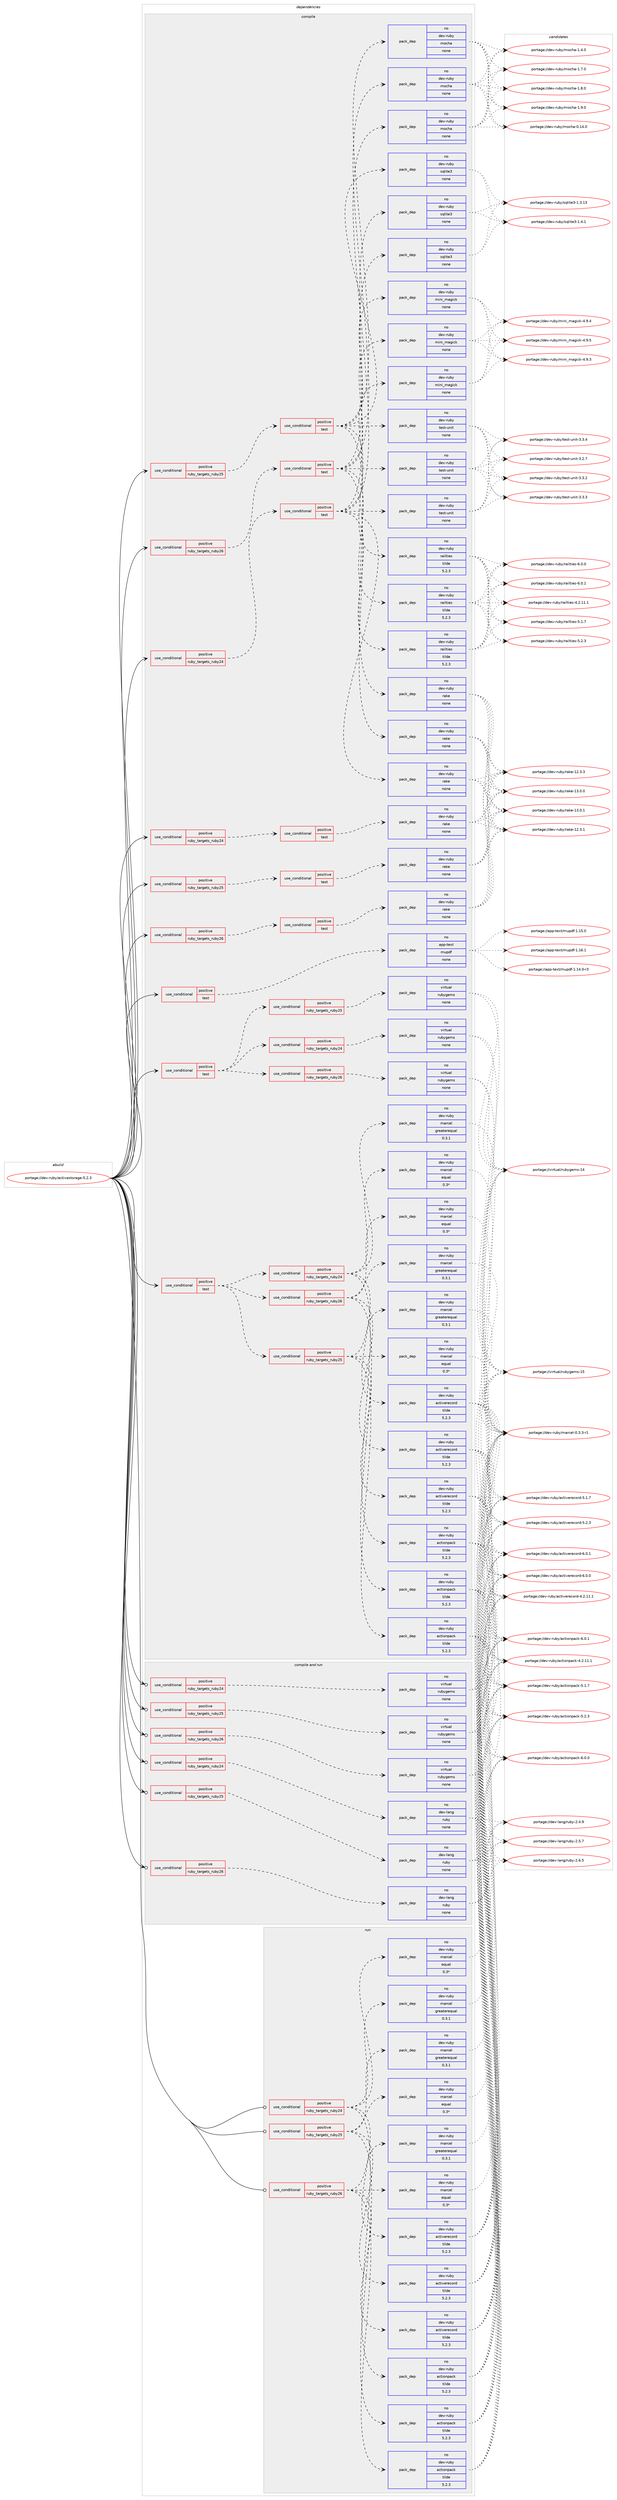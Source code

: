 digraph prolog {

# *************
# Graph options
# *************

newrank=true;
concentrate=true;
compound=true;
graph [rankdir=LR,fontname=Helvetica,fontsize=10,ranksep=1.5];#, ranksep=2.5, nodesep=0.2];
edge  [arrowhead=vee];
node  [fontname=Helvetica,fontsize=10];

# **********
# The ebuild
# **********

subgraph cluster_leftcol {
color=gray;
rank=same;
label=<<i>ebuild</i>>;
id [label="portage://dev-ruby/activestorage-5.2.3", color=red, width=4, href="../dev-ruby/activestorage-5.2.3.svg"];
}

# ****************
# The dependencies
# ****************

subgraph cluster_midcol {
color=gray;
label=<<i>dependencies</i>>;
subgraph cluster_compile {
fillcolor="#eeeeee";
style=filled;
label=<<i>compile</i>>;
subgraph cond46662 {
dependency210378 [label=<<TABLE BORDER="0" CELLBORDER="1" CELLSPACING="0" CELLPADDING="4"><TR><TD ROWSPAN="3" CELLPADDING="10">use_conditional</TD></TR><TR><TD>positive</TD></TR><TR><TD>ruby_targets_ruby24</TD></TR></TABLE>>, shape=none, color=red];
subgraph cond46663 {
dependency210379 [label=<<TABLE BORDER="0" CELLBORDER="1" CELLSPACING="0" CELLPADDING="4"><TR><TD ROWSPAN="3" CELLPADDING="10">use_conditional</TD></TR><TR><TD>positive</TD></TR><TR><TD>test</TD></TR></TABLE>>, shape=none, color=red];
subgraph pack160260 {
dependency210380 [label=<<TABLE BORDER="0" CELLBORDER="1" CELLSPACING="0" CELLPADDING="4" WIDTH="220"><TR><TD ROWSPAN="6" CELLPADDING="30">pack_dep</TD></TR><TR><TD WIDTH="110">no</TD></TR><TR><TD>dev-ruby</TD></TR><TR><TD>railties</TD></TR><TR><TD>tilde</TD></TR><TR><TD>5.2.3</TD></TR></TABLE>>, shape=none, color=blue];
}
dependency210379:e -> dependency210380:w [weight=20,style="dashed",arrowhead="vee"];
subgraph pack160261 {
dependency210381 [label=<<TABLE BORDER="0" CELLBORDER="1" CELLSPACING="0" CELLPADDING="4" WIDTH="220"><TR><TD ROWSPAN="6" CELLPADDING="30">pack_dep</TD></TR><TR><TD WIDTH="110">no</TD></TR><TR><TD>dev-ruby</TD></TR><TR><TD>test-unit</TD></TR><TR><TD>none</TD></TR><TR><TD></TD></TR></TABLE>>, shape=none, color=blue];
}
dependency210379:e -> dependency210381:w [weight=20,style="dashed",arrowhead="vee"];
subgraph pack160262 {
dependency210382 [label=<<TABLE BORDER="0" CELLBORDER="1" CELLSPACING="0" CELLPADDING="4" WIDTH="220"><TR><TD ROWSPAN="6" CELLPADDING="30">pack_dep</TD></TR><TR><TD WIDTH="110">no</TD></TR><TR><TD>dev-ruby</TD></TR><TR><TD>mini_magick</TD></TR><TR><TD>none</TD></TR><TR><TD></TD></TR></TABLE>>, shape=none, color=blue];
}
dependency210379:e -> dependency210382:w [weight=20,style="dashed",arrowhead="vee"];
subgraph pack160263 {
dependency210383 [label=<<TABLE BORDER="0" CELLBORDER="1" CELLSPACING="0" CELLPADDING="4" WIDTH="220"><TR><TD ROWSPAN="6" CELLPADDING="30">pack_dep</TD></TR><TR><TD WIDTH="110">no</TD></TR><TR><TD>dev-ruby</TD></TR><TR><TD>mocha</TD></TR><TR><TD>none</TD></TR><TR><TD></TD></TR></TABLE>>, shape=none, color=blue];
}
dependency210379:e -> dependency210383:w [weight=20,style="dashed",arrowhead="vee"];
subgraph pack160264 {
dependency210384 [label=<<TABLE BORDER="0" CELLBORDER="1" CELLSPACING="0" CELLPADDING="4" WIDTH="220"><TR><TD ROWSPAN="6" CELLPADDING="30">pack_dep</TD></TR><TR><TD WIDTH="110">no</TD></TR><TR><TD>dev-ruby</TD></TR><TR><TD>rake</TD></TR><TR><TD>none</TD></TR><TR><TD></TD></TR></TABLE>>, shape=none, color=blue];
}
dependency210379:e -> dependency210384:w [weight=20,style="dashed",arrowhead="vee"];
subgraph pack160265 {
dependency210385 [label=<<TABLE BORDER="0" CELLBORDER="1" CELLSPACING="0" CELLPADDING="4" WIDTH="220"><TR><TD ROWSPAN="6" CELLPADDING="30">pack_dep</TD></TR><TR><TD WIDTH="110">no</TD></TR><TR><TD>dev-ruby</TD></TR><TR><TD>sqlite3</TD></TR><TR><TD>none</TD></TR><TR><TD></TD></TR></TABLE>>, shape=none, color=blue];
}
dependency210379:e -> dependency210385:w [weight=20,style="dashed",arrowhead="vee"];
}
dependency210378:e -> dependency210379:w [weight=20,style="dashed",arrowhead="vee"];
}
id:e -> dependency210378:w [weight=20,style="solid",arrowhead="vee"];
subgraph cond46664 {
dependency210386 [label=<<TABLE BORDER="0" CELLBORDER="1" CELLSPACING="0" CELLPADDING="4"><TR><TD ROWSPAN="3" CELLPADDING="10">use_conditional</TD></TR><TR><TD>positive</TD></TR><TR><TD>ruby_targets_ruby24</TD></TR></TABLE>>, shape=none, color=red];
subgraph cond46665 {
dependency210387 [label=<<TABLE BORDER="0" CELLBORDER="1" CELLSPACING="0" CELLPADDING="4"><TR><TD ROWSPAN="3" CELLPADDING="10">use_conditional</TD></TR><TR><TD>positive</TD></TR><TR><TD>test</TD></TR></TABLE>>, shape=none, color=red];
subgraph pack160266 {
dependency210388 [label=<<TABLE BORDER="0" CELLBORDER="1" CELLSPACING="0" CELLPADDING="4" WIDTH="220"><TR><TD ROWSPAN="6" CELLPADDING="30">pack_dep</TD></TR><TR><TD WIDTH="110">no</TD></TR><TR><TD>dev-ruby</TD></TR><TR><TD>rake</TD></TR><TR><TD>none</TD></TR><TR><TD></TD></TR></TABLE>>, shape=none, color=blue];
}
dependency210387:e -> dependency210388:w [weight=20,style="dashed",arrowhead="vee"];
}
dependency210386:e -> dependency210387:w [weight=20,style="dashed",arrowhead="vee"];
}
id:e -> dependency210386:w [weight=20,style="solid",arrowhead="vee"];
subgraph cond46666 {
dependency210389 [label=<<TABLE BORDER="0" CELLBORDER="1" CELLSPACING="0" CELLPADDING="4"><TR><TD ROWSPAN="3" CELLPADDING="10">use_conditional</TD></TR><TR><TD>positive</TD></TR><TR><TD>ruby_targets_ruby25</TD></TR></TABLE>>, shape=none, color=red];
subgraph cond46667 {
dependency210390 [label=<<TABLE BORDER="0" CELLBORDER="1" CELLSPACING="0" CELLPADDING="4"><TR><TD ROWSPAN="3" CELLPADDING="10">use_conditional</TD></TR><TR><TD>positive</TD></TR><TR><TD>test</TD></TR></TABLE>>, shape=none, color=red];
subgraph pack160267 {
dependency210391 [label=<<TABLE BORDER="0" CELLBORDER="1" CELLSPACING="0" CELLPADDING="4" WIDTH="220"><TR><TD ROWSPAN="6" CELLPADDING="30">pack_dep</TD></TR><TR><TD WIDTH="110">no</TD></TR><TR><TD>dev-ruby</TD></TR><TR><TD>railties</TD></TR><TR><TD>tilde</TD></TR><TR><TD>5.2.3</TD></TR></TABLE>>, shape=none, color=blue];
}
dependency210390:e -> dependency210391:w [weight=20,style="dashed",arrowhead="vee"];
subgraph pack160268 {
dependency210392 [label=<<TABLE BORDER="0" CELLBORDER="1" CELLSPACING="0" CELLPADDING="4" WIDTH="220"><TR><TD ROWSPAN="6" CELLPADDING="30">pack_dep</TD></TR><TR><TD WIDTH="110">no</TD></TR><TR><TD>dev-ruby</TD></TR><TR><TD>test-unit</TD></TR><TR><TD>none</TD></TR><TR><TD></TD></TR></TABLE>>, shape=none, color=blue];
}
dependency210390:e -> dependency210392:w [weight=20,style="dashed",arrowhead="vee"];
subgraph pack160269 {
dependency210393 [label=<<TABLE BORDER="0" CELLBORDER="1" CELLSPACING="0" CELLPADDING="4" WIDTH="220"><TR><TD ROWSPAN="6" CELLPADDING="30">pack_dep</TD></TR><TR><TD WIDTH="110">no</TD></TR><TR><TD>dev-ruby</TD></TR><TR><TD>mini_magick</TD></TR><TR><TD>none</TD></TR><TR><TD></TD></TR></TABLE>>, shape=none, color=blue];
}
dependency210390:e -> dependency210393:w [weight=20,style="dashed",arrowhead="vee"];
subgraph pack160270 {
dependency210394 [label=<<TABLE BORDER="0" CELLBORDER="1" CELLSPACING="0" CELLPADDING="4" WIDTH="220"><TR><TD ROWSPAN="6" CELLPADDING="30">pack_dep</TD></TR><TR><TD WIDTH="110">no</TD></TR><TR><TD>dev-ruby</TD></TR><TR><TD>mocha</TD></TR><TR><TD>none</TD></TR><TR><TD></TD></TR></TABLE>>, shape=none, color=blue];
}
dependency210390:e -> dependency210394:w [weight=20,style="dashed",arrowhead="vee"];
subgraph pack160271 {
dependency210395 [label=<<TABLE BORDER="0" CELLBORDER="1" CELLSPACING="0" CELLPADDING="4" WIDTH="220"><TR><TD ROWSPAN="6" CELLPADDING="30">pack_dep</TD></TR><TR><TD WIDTH="110">no</TD></TR><TR><TD>dev-ruby</TD></TR><TR><TD>rake</TD></TR><TR><TD>none</TD></TR><TR><TD></TD></TR></TABLE>>, shape=none, color=blue];
}
dependency210390:e -> dependency210395:w [weight=20,style="dashed",arrowhead="vee"];
subgraph pack160272 {
dependency210396 [label=<<TABLE BORDER="0" CELLBORDER="1" CELLSPACING="0" CELLPADDING="4" WIDTH="220"><TR><TD ROWSPAN="6" CELLPADDING="30">pack_dep</TD></TR><TR><TD WIDTH="110">no</TD></TR><TR><TD>dev-ruby</TD></TR><TR><TD>sqlite3</TD></TR><TR><TD>none</TD></TR><TR><TD></TD></TR></TABLE>>, shape=none, color=blue];
}
dependency210390:e -> dependency210396:w [weight=20,style="dashed",arrowhead="vee"];
}
dependency210389:e -> dependency210390:w [weight=20,style="dashed",arrowhead="vee"];
}
id:e -> dependency210389:w [weight=20,style="solid",arrowhead="vee"];
subgraph cond46668 {
dependency210397 [label=<<TABLE BORDER="0" CELLBORDER="1" CELLSPACING="0" CELLPADDING="4"><TR><TD ROWSPAN="3" CELLPADDING="10">use_conditional</TD></TR><TR><TD>positive</TD></TR><TR><TD>ruby_targets_ruby25</TD></TR></TABLE>>, shape=none, color=red];
subgraph cond46669 {
dependency210398 [label=<<TABLE BORDER="0" CELLBORDER="1" CELLSPACING="0" CELLPADDING="4"><TR><TD ROWSPAN="3" CELLPADDING="10">use_conditional</TD></TR><TR><TD>positive</TD></TR><TR><TD>test</TD></TR></TABLE>>, shape=none, color=red];
subgraph pack160273 {
dependency210399 [label=<<TABLE BORDER="0" CELLBORDER="1" CELLSPACING="0" CELLPADDING="4" WIDTH="220"><TR><TD ROWSPAN="6" CELLPADDING="30">pack_dep</TD></TR><TR><TD WIDTH="110">no</TD></TR><TR><TD>dev-ruby</TD></TR><TR><TD>rake</TD></TR><TR><TD>none</TD></TR><TR><TD></TD></TR></TABLE>>, shape=none, color=blue];
}
dependency210398:e -> dependency210399:w [weight=20,style="dashed",arrowhead="vee"];
}
dependency210397:e -> dependency210398:w [weight=20,style="dashed",arrowhead="vee"];
}
id:e -> dependency210397:w [weight=20,style="solid",arrowhead="vee"];
subgraph cond46670 {
dependency210400 [label=<<TABLE BORDER="0" CELLBORDER="1" CELLSPACING="0" CELLPADDING="4"><TR><TD ROWSPAN="3" CELLPADDING="10">use_conditional</TD></TR><TR><TD>positive</TD></TR><TR><TD>ruby_targets_ruby26</TD></TR></TABLE>>, shape=none, color=red];
subgraph cond46671 {
dependency210401 [label=<<TABLE BORDER="0" CELLBORDER="1" CELLSPACING="0" CELLPADDING="4"><TR><TD ROWSPAN="3" CELLPADDING="10">use_conditional</TD></TR><TR><TD>positive</TD></TR><TR><TD>test</TD></TR></TABLE>>, shape=none, color=red];
subgraph pack160274 {
dependency210402 [label=<<TABLE BORDER="0" CELLBORDER="1" CELLSPACING="0" CELLPADDING="4" WIDTH="220"><TR><TD ROWSPAN="6" CELLPADDING="30">pack_dep</TD></TR><TR><TD WIDTH="110">no</TD></TR><TR><TD>dev-ruby</TD></TR><TR><TD>railties</TD></TR><TR><TD>tilde</TD></TR><TR><TD>5.2.3</TD></TR></TABLE>>, shape=none, color=blue];
}
dependency210401:e -> dependency210402:w [weight=20,style="dashed",arrowhead="vee"];
subgraph pack160275 {
dependency210403 [label=<<TABLE BORDER="0" CELLBORDER="1" CELLSPACING="0" CELLPADDING="4" WIDTH="220"><TR><TD ROWSPAN="6" CELLPADDING="30">pack_dep</TD></TR><TR><TD WIDTH="110">no</TD></TR><TR><TD>dev-ruby</TD></TR><TR><TD>test-unit</TD></TR><TR><TD>none</TD></TR><TR><TD></TD></TR></TABLE>>, shape=none, color=blue];
}
dependency210401:e -> dependency210403:w [weight=20,style="dashed",arrowhead="vee"];
subgraph pack160276 {
dependency210404 [label=<<TABLE BORDER="0" CELLBORDER="1" CELLSPACING="0" CELLPADDING="4" WIDTH="220"><TR><TD ROWSPAN="6" CELLPADDING="30">pack_dep</TD></TR><TR><TD WIDTH="110">no</TD></TR><TR><TD>dev-ruby</TD></TR><TR><TD>mini_magick</TD></TR><TR><TD>none</TD></TR><TR><TD></TD></TR></TABLE>>, shape=none, color=blue];
}
dependency210401:e -> dependency210404:w [weight=20,style="dashed",arrowhead="vee"];
subgraph pack160277 {
dependency210405 [label=<<TABLE BORDER="0" CELLBORDER="1" CELLSPACING="0" CELLPADDING="4" WIDTH="220"><TR><TD ROWSPAN="6" CELLPADDING="30">pack_dep</TD></TR><TR><TD WIDTH="110">no</TD></TR><TR><TD>dev-ruby</TD></TR><TR><TD>mocha</TD></TR><TR><TD>none</TD></TR><TR><TD></TD></TR></TABLE>>, shape=none, color=blue];
}
dependency210401:e -> dependency210405:w [weight=20,style="dashed",arrowhead="vee"];
subgraph pack160278 {
dependency210406 [label=<<TABLE BORDER="0" CELLBORDER="1" CELLSPACING="0" CELLPADDING="4" WIDTH="220"><TR><TD ROWSPAN="6" CELLPADDING="30">pack_dep</TD></TR><TR><TD WIDTH="110">no</TD></TR><TR><TD>dev-ruby</TD></TR><TR><TD>rake</TD></TR><TR><TD>none</TD></TR><TR><TD></TD></TR></TABLE>>, shape=none, color=blue];
}
dependency210401:e -> dependency210406:w [weight=20,style="dashed",arrowhead="vee"];
subgraph pack160279 {
dependency210407 [label=<<TABLE BORDER="0" CELLBORDER="1" CELLSPACING="0" CELLPADDING="4" WIDTH="220"><TR><TD ROWSPAN="6" CELLPADDING="30">pack_dep</TD></TR><TR><TD WIDTH="110">no</TD></TR><TR><TD>dev-ruby</TD></TR><TR><TD>sqlite3</TD></TR><TR><TD>none</TD></TR><TR><TD></TD></TR></TABLE>>, shape=none, color=blue];
}
dependency210401:e -> dependency210407:w [weight=20,style="dashed",arrowhead="vee"];
}
dependency210400:e -> dependency210401:w [weight=20,style="dashed",arrowhead="vee"];
}
id:e -> dependency210400:w [weight=20,style="solid",arrowhead="vee"];
subgraph cond46672 {
dependency210408 [label=<<TABLE BORDER="0" CELLBORDER="1" CELLSPACING="0" CELLPADDING="4"><TR><TD ROWSPAN="3" CELLPADDING="10">use_conditional</TD></TR><TR><TD>positive</TD></TR><TR><TD>ruby_targets_ruby26</TD></TR></TABLE>>, shape=none, color=red];
subgraph cond46673 {
dependency210409 [label=<<TABLE BORDER="0" CELLBORDER="1" CELLSPACING="0" CELLPADDING="4"><TR><TD ROWSPAN="3" CELLPADDING="10">use_conditional</TD></TR><TR><TD>positive</TD></TR><TR><TD>test</TD></TR></TABLE>>, shape=none, color=red];
subgraph pack160280 {
dependency210410 [label=<<TABLE BORDER="0" CELLBORDER="1" CELLSPACING="0" CELLPADDING="4" WIDTH="220"><TR><TD ROWSPAN="6" CELLPADDING="30">pack_dep</TD></TR><TR><TD WIDTH="110">no</TD></TR><TR><TD>dev-ruby</TD></TR><TR><TD>rake</TD></TR><TR><TD>none</TD></TR><TR><TD></TD></TR></TABLE>>, shape=none, color=blue];
}
dependency210409:e -> dependency210410:w [weight=20,style="dashed",arrowhead="vee"];
}
dependency210408:e -> dependency210409:w [weight=20,style="dashed",arrowhead="vee"];
}
id:e -> dependency210408:w [weight=20,style="solid",arrowhead="vee"];
subgraph cond46674 {
dependency210411 [label=<<TABLE BORDER="0" CELLBORDER="1" CELLSPACING="0" CELLPADDING="4"><TR><TD ROWSPAN="3" CELLPADDING="10">use_conditional</TD></TR><TR><TD>positive</TD></TR><TR><TD>test</TD></TR></TABLE>>, shape=none, color=red];
subgraph cond46675 {
dependency210412 [label=<<TABLE BORDER="0" CELLBORDER="1" CELLSPACING="0" CELLPADDING="4"><TR><TD ROWSPAN="3" CELLPADDING="10">use_conditional</TD></TR><TR><TD>positive</TD></TR><TR><TD>ruby_targets_ruby24</TD></TR></TABLE>>, shape=none, color=red];
subgraph pack160281 {
dependency210413 [label=<<TABLE BORDER="0" CELLBORDER="1" CELLSPACING="0" CELLPADDING="4" WIDTH="220"><TR><TD ROWSPAN="6" CELLPADDING="30">pack_dep</TD></TR><TR><TD WIDTH="110">no</TD></TR><TR><TD>dev-ruby</TD></TR><TR><TD>actionpack</TD></TR><TR><TD>tilde</TD></TR><TR><TD>5.2.3</TD></TR></TABLE>>, shape=none, color=blue];
}
dependency210412:e -> dependency210413:w [weight=20,style="dashed",arrowhead="vee"];
subgraph pack160282 {
dependency210414 [label=<<TABLE BORDER="0" CELLBORDER="1" CELLSPACING="0" CELLPADDING="4" WIDTH="220"><TR><TD ROWSPAN="6" CELLPADDING="30">pack_dep</TD></TR><TR><TD WIDTH="110">no</TD></TR><TR><TD>dev-ruby</TD></TR><TR><TD>activerecord</TD></TR><TR><TD>tilde</TD></TR><TR><TD>5.2.3</TD></TR></TABLE>>, shape=none, color=blue];
}
dependency210412:e -> dependency210414:w [weight=20,style="dashed",arrowhead="vee"];
subgraph pack160283 {
dependency210415 [label=<<TABLE BORDER="0" CELLBORDER="1" CELLSPACING="0" CELLPADDING="4" WIDTH="220"><TR><TD ROWSPAN="6" CELLPADDING="30">pack_dep</TD></TR><TR><TD WIDTH="110">no</TD></TR><TR><TD>dev-ruby</TD></TR><TR><TD>marcel</TD></TR><TR><TD>greaterequal</TD></TR><TR><TD>0.3.1</TD></TR></TABLE>>, shape=none, color=blue];
}
dependency210412:e -> dependency210415:w [weight=20,style="dashed",arrowhead="vee"];
subgraph pack160284 {
dependency210416 [label=<<TABLE BORDER="0" CELLBORDER="1" CELLSPACING="0" CELLPADDING="4" WIDTH="220"><TR><TD ROWSPAN="6" CELLPADDING="30">pack_dep</TD></TR><TR><TD WIDTH="110">no</TD></TR><TR><TD>dev-ruby</TD></TR><TR><TD>marcel</TD></TR><TR><TD>equal</TD></TR><TR><TD>0.3*</TD></TR></TABLE>>, shape=none, color=blue];
}
dependency210412:e -> dependency210416:w [weight=20,style="dashed",arrowhead="vee"];
}
dependency210411:e -> dependency210412:w [weight=20,style="dashed",arrowhead="vee"];
subgraph cond46676 {
dependency210417 [label=<<TABLE BORDER="0" CELLBORDER="1" CELLSPACING="0" CELLPADDING="4"><TR><TD ROWSPAN="3" CELLPADDING="10">use_conditional</TD></TR><TR><TD>positive</TD></TR><TR><TD>ruby_targets_ruby25</TD></TR></TABLE>>, shape=none, color=red];
subgraph pack160285 {
dependency210418 [label=<<TABLE BORDER="0" CELLBORDER="1" CELLSPACING="0" CELLPADDING="4" WIDTH="220"><TR><TD ROWSPAN="6" CELLPADDING="30">pack_dep</TD></TR><TR><TD WIDTH="110">no</TD></TR><TR><TD>dev-ruby</TD></TR><TR><TD>actionpack</TD></TR><TR><TD>tilde</TD></TR><TR><TD>5.2.3</TD></TR></TABLE>>, shape=none, color=blue];
}
dependency210417:e -> dependency210418:w [weight=20,style="dashed",arrowhead="vee"];
subgraph pack160286 {
dependency210419 [label=<<TABLE BORDER="0" CELLBORDER="1" CELLSPACING="0" CELLPADDING="4" WIDTH="220"><TR><TD ROWSPAN="6" CELLPADDING="30">pack_dep</TD></TR><TR><TD WIDTH="110">no</TD></TR><TR><TD>dev-ruby</TD></TR><TR><TD>activerecord</TD></TR><TR><TD>tilde</TD></TR><TR><TD>5.2.3</TD></TR></TABLE>>, shape=none, color=blue];
}
dependency210417:e -> dependency210419:w [weight=20,style="dashed",arrowhead="vee"];
subgraph pack160287 {
dependency210420 [label=<<TABLE BORDER="0" CELLBORDER="1" CELLSPACING="0" CELLPADDING="4" WIDTH="220"><TR><TD ROWSPAN="6" CELLPADDING="30">pack_dep</TD></TR><TR><TD WIDTH="110">no</TD></TR><TR><TD>dev-ruby</TD></TR><TR><TD>marcel</TD></TR><TR><TD>greaterequal</TD></TR><TR><TD>0.3.1</TD></TR></TABLE>>, shape=none, color=blue];
}
dependency210417:e -> dependency210420:w [weight=20,style="dashed",arrowhead="vee"];
subgraph pack160288 {
dependency210421 [label=<<TABLE BORDER="0" CELLBORDER="1" CELLSPACING="0" CELLPADDING="4" WIDTH="220"><TR><TD ROWSPAN="6" CELLPADDING="30">pack_dep</TD></TR><TR><TD WIDTH="110">no</TD></TR><TR><TD>dev-ruby</TD></TR><TR><TD>marcel</TD></TR><TR><TD>equal</TD></TR><TR><TD>0.3*</TD></TR></TABLE>>, shape=none, color=blue];
}
dependency210417:e -> dependency210421:w [weight=20,style="dashed",arrowhead="vee"];
}
dependency210411:e -> dependency210417:w [weight=20,style="dashed",arrowhead="vee"];
subgraph cond46677 {
dependency210422 [label=<<TABLE BORDER="0" CELLBORDER="1" CELLSPACING="0" CELLPADDING="4"><TR><TD ROWSPAN="3" CELLPADDING="10">use_conditional</TD></TR><TR><TD>positive</TD></TR><TR><TD>ruby_targets_ruby26</TD></TR></TABLE>>, shape=none, color=red];
subgraph pack160289 {
dependency210423 [label=<<TABLE BORDER="0" CELLBORDER="1" CELLSPACING="0" CELLPADDING="4" WIDTH="220"><TR><TD ROWSPAN="6" CELLPADDING="30">pack_dep</TD></TR><TR><TD WIDTH="110">no</TD></TR><TR><TD>dev-ruby</TD></TR><TR><TD>actionpack</TD></TR><TR><TD>tilde</TD></TR><TR><TD>5.2.3</TD></TR></TABLE>>, shape=none, color=blue];
}
dependency210422:e -> dependency210423:w [weight=20,style="dashed",arrowhead="vee"];
subgraph pack160290 {
dependency210424 [label=<<TABLE BORDER="0" CELLBORDER="1" CELLSPACING="0" CELLPADDING="4" WIDTH="220"><TR><TD ROWSPAN="6" CELLPADDING="30">pack_dep</TD></TR><TR><TD WIDTH="110">no</TD></TR><TR><TD>dev-ruby</TD></TR><TR><TD>activerecord</TD></TR><TR><TD>tilde</TD></TR><TR><TD>5.2.3</TD></TR></TABLE>>, shape=none, color=blue];
}
dependency210422:e -> dependency210424:w [weight=20,style="dashed",arrowhead="vee"];
subgraph pack160291 {
dependency210425 [label=<<TABLE BORDER="0" CELLBORDER="1" CELLSPACING="0" CELLPADDING="4" WIDTH="220"><TR><TD ROWSPAN="6" CELLPADDING="30">pack_dep</TD></TR><TR><TD WIDTH="110">no</TD></TR><TR><TD>dev-ruby</TD></TR><TR><TD>marcel</TD></TR><TR><TD>greaterequal</TD></TR><TR><TD>0.3.1</TD></TR></TABLE>>, shape=none, color=blue];
}
dependency210422:e -> dependency210425:w [weight=20,style="dashed",arrowhead="vee"];
subgraph pack160292 {
dependency210426 [label=<<TABLE BORDER="0" CELLBORDER="1" CELLSPACING="0" CELLPADDING="4" WIDTH="220"><TR><TD ROWSPAN="6" CELLPADDING="30">pack_dep</TD></TR><TR><TD WIDTH="110">no</TD></TR><TR><TD>dev-ruby</TD></TR><TR><TD>marcel</TD></TR><TR><TD>equal</TD></TR><TR><TD>0.3*</TD></TR></TABLE>>, shape=none, color=blue];
}
dependency210422:e -> dependency210426:w [weight=20,style="dashed",arrowhead="vee"];
}
dependency210411:e -> dependency210422:w [weight=20,style="dashed",arrowhead="vee"];
}
id:e -> dependency210411:w [weight=20,style="solid",arrowhead="vee"];
subgraph cond46678 {
dependency210427 [label=<<TABLE BORDER="0" CELLBORDER="1" CELLSPACING="0" CELLPADDING="4"><TR><TD ROWSPAN="3" CELLPADDING="10">use_conditional</TD></TR><TR><TD>positive</TD></TR><TR><TD>test</TD></TR></TABLE>>, shape=none, color=red];
subgraph cond46679 {
dependency210428 [label=<<TABLE BORDER="0" CELLBORDER="1" CELLSPACING="0" CELLPADDING="4"><TR><TD ROWSPAN="3" CELLPADDING="10">use_conditional</TD></TR><TR><TD>positive</TD></TR><TR><TD>ruby_targets_ruby24</TD></TR></TABLE>>, shape=none, color=red];
subgraph pack160293 {
dependency210429 [label=<<TABLE BORDER="0" CELLBORDER="1" CELLSPACING="0" CELLPADDING="4" WIDTH="220"><TR><TD ROWSPAN="6" CELLPADDING="30">pack_dep</TD></TR><TR><TD WIDTH="110">no</TD></TR><TR><TD>virtual</TD></TR><TR><TD>rubygems</TD></TR><TR><TD>none</TD></TR><TR><TD></TD></TR></TABLE>>, shape=none, color=blue];
}
dependency210428:e -> dependency210429:w [weight=20,style="dashed",arrowhead="vee"];
}
dependency210427:e -> dependency210428:w [weight=20,style="dashed",arrowhead="vee"];
subgraph cond46680 {
dependency210430 [label=<<TABLE BORDER="0" CELLBORDER="1" CELLSPACING="0" CELLPADDING="4"><TR><TD ROWSPAN="3" CELLPADDING="10">use_conditional</TD></TR><TR><TD>positive</TD></TR><TR><TD>ruby_targets_ruby25</TD></TR></TABLE>>, shape=none, color=red];
subgraph pack160294 {
dependency210431 [label=<<TABLE BORDER="0" CELLBORDER="1" CELLSPACING="0" CELLPADDING="4" WIDTH="220"><TR><TD ROWSPAN="6" CELLPADDING="30">pack_dep</TD></TR><TR><TD WIDTH="110">no</TD></TR><TR><TD>virtual</TD></TR><TR><TD>rubygems</TD></TR><TR><TD>none</TD></TR><TR><TD></TD></TR></TABLE>>, shape=none, color=blue];
}
dependency210430:e -> dependency210431:w [weight=20,style="dashed",arrowhead="vee"];
}
dependency210427:e -> dependency210430:w [weight=20,style="dashed",arrowhead="vee"];
subgraph cond46681 {
dependency210432 [label=<<TABLE BORDER="0" CELLBORDER="1" CELLSPACING="0" CELLPADDING="4"><TR><TD ROWSPAN="3" CELLPADDING="10">use_conditional</TD></TR><TR><TD>positive</TD></TR><TR><TD>ruby_targets_ruby26</TD></TR></TABLE>>, shape=none, color=red];
subgraph pack160295 {
dependency210433 [label=<<TABLE BORDER="0" CELLBORDER="1" CELLSPACING="0" CELLPADDING="4" WIDTH="220"><TR><TD ROWSPAN="6" CELLPADDING="30">pack_dep</TD></TR><TR><TD WIDTH="110">no</TD></TR><TR><TD>virtual</TD></TR><TR><TD>rubygems</TD></TR><TR><TD>none</TD></TR><TR><TD></TD></TR></TABLE>>, shape=none, color=blue];
}
dependency210432:e -> dependency210433:w [weight=20,style="dashed",arrowhead="vee"];
}
dependency210427:e -> dependency210432:w [weight=20,style="dashed",arrowhead="vee"];
}
id:e -> dependency210427:w [weight=20,style="solid",arrowhead="vee"];
subgraph cond46682 {
dependency210434 [label=<<TABLE BORDER="0" CELLBORDER="1" CELLSPACING="0" CELLPADDING="4"><TR><TD ROWSPAN="3" CELLPADDING="10">use_conditional</TD></TR><TR><TD>positive</TD></TR><TR><TD>test</TD></TR></TABLE>>, shape=none, color=red];
subgraph pack160296 {
dependency210435 [label=<<TABLE BORDER="0" CELLBORDER="1" CELLSPACING="0" CELLPADDING="4" WIDTH="220"><TR><TD ROWSPAN="6" CELLPADDING="30">pack_dep</TD></TR><TR><TD WIDTH="110">no</TD></TR><TR><TD>app-text</TD></TR><TR><TD>mupdf</TD></TR><TR><TD>none</TD></TR><TR><TD></TD></TR></TABLE>>, shape=none, color=blue];
}
dependency210434:e -> dependency210435:w [weight=20,style="dashed",arrowhead="vee"];
}
id:e -> dependency210434:w [weight=20,style="solid",arrowhead="vee"];
}
subgraph cluster_compileandrun {
fillcolor="#eeeeee";
style=filled;
label=<<i>compile and run</i>>;
subgraph cond46683 {
dependency210436 [label=<<TABLE BORDER="0" CELLBORDER="1" CELLSPACING="0" CELLPADDING="4"><TR><TD ROWSPAN="3" CELLPADDING="10">use_conditional</TD></TR><TR><TD>positive</TD></TR><TR><TD>ruby_targets_ruby24</TD></TR></TABLE>>, shape=none, color=red];
subgraph pack160297 {
dependency210437 [label=<<TABLE BORDER="0" CELLBORDER="1" CELLSPACING="0" CELLPADDING="4" WIDTH="220"><TR><TD ROWSPAN="6" CELLPADDING="30">pack_dep</TD></TR><TR><TD WIDTH="110">no</TD></TR><TR><TD>dev-lang</TD></TR><TR><TD>ruby</TD></TR><TR><TD>none</TD></TR><TR><TD></TD></TR></TABLE>>, shape=none, color=blue];
}
dependency210436:e -> dependency210437:w [weight=20,style="dashed",arrowhead="vee"];
}
id:e -> dependency210436:w [weight=20,style="solid",arrowhead="odotvee"];
subgraph cond46684 {
dependency210438 [label=<<TABLE BORDER="0" CELLBORDER="1" CELLSPACING="0" CELLPADDING="4"><TR><TD ROWSPAN="3" CELLPADDING="10">use_conditional</TD></TR><TR><TD>positive</TD></TR><TR><TD>ruby_targets_ruby24</TD></TR></TABLE>>, shape=none, color=red];
subgraph pack160298 {
dependency210439 [label=<<TABLE BORDER="0" CELLBORDER="1" CELLSPACING="0" CELLPADDING="4" WIDTH="220"><TR><TD ROWSPAN="6" CELLPADDING="30">pack_dep</TD></TR><TR><TD WIDTH="110">no</TD></TR><TR><TD>virtual</TD></TR><TR><TD>rubygems</TD></TR><TR><TD>none</TD></TR><TR><TD></TD></TR></TABLE>>, shape=none, color=blue];
}
dependency210438:e -> dependency210439:w [weight=20,style="dashed",arrowhead="vee"];
}
id:e -> dependency210438:w [weight=20,style="solid",arrowhead="odotvee"];
subgraph cond46685 {
dependency210440 [label=<<TABLE BORDER="0" CELLBORDER="1" CELLSPACING="0" CELLPADDING="4"><TR><TD ROWSPAN="3" CELLPADDING="10">use_conditional</TD></TR><TR><TD>positive</TD></TR><TR><TD>ruby_targets_ruby25</TD></TR></TABLE>>, shape=none, color=red];
subgraph pack160299 {
dependency210441 [label=<<TABLE BORDER="0" CELLBORDER="1" CELLSPACING="0" CELLPADDING="4" WIDTH="220"><TR><TD ROWSPAN="6" CELLPADDING="30">pack_dep</TD></TR><TR><TD WIDTH="110">no</TD></TR><TR><TD>dev-lang</TD></TR><TR><TD>ruby</TD></TR><TR><TD>none</TD></TR><TR><TD></TD></TR></TABLE>>, shape=none, color=blue];
}
dependency210440:e -> dependency210441:w [weight=20,style="dashed",arrowhead="vee"];
}
id:e -> dependency210440:w [weight=20,style="solid",arrowhead="odotvee"];
subgraph cond46686 {
dependency210442 [label=<<TABLE BORDER="0" CELLBORDER="1" CELLSPACING="0" CELLPADDING="4"><TR><TD ROWSPAN="3" CELLPADDING="10">use_conditional</TD></TR><TR><TD>positive</TD></TR><TR><TD>ruby_targets_ruby25</TD></TR></TABLE>>, shape=none, color=red];
subgraph pack160300 {
dependency210443 [label=<<TABLE BORDER="0" CELLBORDER="1" CELLSPACING="0" CELLPADDING="4" WIDTH="220"><TR><TD ROWSPAN="6" CELLPADDING="30">pack_dep</TD></TR><TR><TD WIDTH="110">no</TD></TR><TR><TD>virtual</TD></TR><TR><TD>rubygems</TD></TR><TR><TD>none</TD></TR><TR><TD></TD></TR></TABLE>>, shape=none, color=blue];
}
dependency210442:e -> dependency210443:w [weight=20,style="dashed",arrowhead="vee"];
}
id:e -> dependency210442:w [weight=20,style="solid",arrowhead="odotvee"];
subgraph cond46687 {
dependency210444 [label=<<TABLE BORDER="0" CELLBORDER="1" CELLSPACING="0" CELLPADDING="4"><TR><TD ROWSPAN="3" CELLPADDING="10">use_conditional</TD></TR><TR><TD>positive</TD></TR><TR><TD>ruby_targets_ruby26</TD></TR></TABLE>>, shape=none, color=red];
subgraph pack160301 {
dependency210445 [label=<<TABLE BORDER="0" CELLBORDER="1" CELLSPACING="0" CELLPADDING="4" WIDTH="220"><TR><TD ROWSPAN="6" CELLPADDING="30">pack_dep</TD></TR><TR><TD WIDTH="110">no</TD></TR><TR><TD>dev-lang</TD></TR><TR><TD>ruby</TD></TR><TR><TD>none</TD></TR><TR><TD></TD></TR></TABLE>>, shape=none, color=blue];
}
dependency210444:e -> dependency210445:w [weight=20,style="dashed",arrowhead="vee"];
}
id:e -> dependency210444:w [weight=20,style="solid",arrowhead="odotvee"];
subgraph cond46688 {
dependency210446 [label=<<TABLE BORDER="0" CELLBORDER="1" CELLSPACING="0" CELLPADDING="4"><TR><TD ROWSPAN="3" CELLPADDING="10">use_conditional</TD></TR><TR><TD>positive</TD></TR><TR><TD>ruby_targets_ruby26</TD></TR></TABLE>>, shape=none, color=red];
subgraph pack160302 {
dependency210447 [label=<<TABLE BORDER="0" CELLBORDER="1" CELLSPACING="0" CELLPADDING="4" WIDTH="220"><TR><TD ROWSPAN="6" CELLPADDING="30">pack_dep</TD></TR><TR><TD WIDTH="110">no</TD></TR><TR><TD>virtual</TD></TR><TR><TD>rubygems</TD></TR><TR><TD>none</TD></TR><TR><TD></TD></TR></TABLE>>, shape=none, color=blue];
}
dependency210446:e -> dependency210447:w [weight=20,style="dashed",arrowhead="vee"];
}
id:e -> dependency210446:w [weight=20,style="solid",arrowhead="odotvee"];
}
subgraph cluster_run {
fillcolor="#eeeeee";
style=filled;
label=<<i>run</i>>;
subgraph cond46689 {
dependency210448 [label=<<TABLE BORDER="0" CELLBORDER="1" CELLSPACING="0" CELLPADDING="4"><TR><TD ROWSPAN="3" CELLPADDING="10">use_conditional</TD></TR><TR><TD>positive</TD></TR><TR><TD>ruby_targets_ruby24</TD></TR></TABLE>>, shape=none, color=red];
subgraph pack160303 {
dependency210449 [label=<<TABLE BORDER="0" CELLBORDER="1" CELLSPACING="0" CELLPADDING="4" WIDTH="220"><TR><TD ROWSPAN="6" CELLPADDING="30">pack_dep</TD></TR><TR><TD WIDTH="110">no</TD></TR><TR><TD>dev-ruby</TD></TR><TR><TD>actionpack</TD></TR><TR><TD>tilde</TD></TR><TR><TD>5.2.3</TD></TR></TABLE>>, shape=none, color=blue];
}
dependency210448:e -> dependency210449:w [weight=20,style="dashed",arrowhead="vee"];
subgraph pack160304 {
dependency210450 [label=<<TABLE BORDER="0" CELLBORDER="1" CELLSPACING="0" CELLPADDING="4" WIDTH="220"><TR><TD ROWSPAN="6" CELLPADDING="30">pack_dep</TD></TR><TR><TD WIDTH="110">no</TD></TR><TR><TD>dev-ruby</TD></TR><TR><TD>activerecord</TD></TR><TR><TD>tilde</TD></TR><TR><TD>5.2.3</TD></TR></TABLE>>, shape=none, color=blue];
}
dependency210448:e -> dependency210450:w [weight=20,style="dashed",arrowhead="vee"];
subgraph pack160305 {
dependency210451 [label=<<TABLE BORDER="0" CELLBORDER="1" CELLSPACING="0" CELLPADDING="4" WIDTH="220"><TR><TD ROWSPAN="6" CELLPADDING="30">pack_dep</TD></TR><TR><TD WIDTH="110">no</TD></TR><TR><TD>dev-ruby</TD></TR><TR><TD>marcel</TD></TR><TR><TD>greaterequal</TD></TR><TR><TD>0.3.1</TD></TR></TABLE>>, shape=none, color=blue];
}
dependency210448:e -> dependency210451:w [weight=20,style="dashed",arrowhead="vee"];
subgraph pack160306 {
dependency210452 [label=<<TABLE BORDER="0" CELLBORDER="1" CELLSPACING="0" CELLPADDING="4" WIDTH="220"><TR><TD ROWSPAN="6" CELLPADDING="30">pack_dep</TD></TR><TR><TD WIDTH="110">no</TD></TR><TR><TD>dev-ruby</TD></TR><TR><TD>marcel</TD></TR><TR><TD>equal</TD></TR><TR><TD>0.3*</TD></TR></TABLE>>, shape=none, color=blue];
}
dependency210448:e -> dependency210452:w [weight=20,style="dashed",arrowhead="vee"];
}
id:e -> dependency210448:w [weight=20,style="solid",arrowhead="odot"];
subgraph cond46690 {
dependency210453 [label=<<TABLE BORDER="0" CELLBORDER="1" CELLSPACING="0" CELLPADDING="4"><TR><TD ROWSPAN="3" CELLPADDING="10">use_conditional</TD></TR><TR><TD>positive</TD></TR><TR><TD>ruby_targets_ruby25</TD></TR></TABLE>>, shape=none, color=red];
subgraph pack160307 {
dependency210454 [label=<<TABLE BORDER="0" CELLBORDER="1" CELLSPACING="0" CELLPADDING="4" WIDTH="220"><TR><TD ROWSPAN="6" CELLPADDING="30">pack_dep</TD></TR><TR><TD WIDTH="110">no</TD></TR><TR><TD>dev-ruby</TD></TR><TR><TD>actionpack</TD></TR><TR><TD>tilde</TD></TR><TR><TD>5.2.3</TD></TR></TABLE>>, shape=none, color=blue];
}
dependency210453:e -> dependency210454:w [weight=20,style="dashed",arrowhead="vee"];
subgraph pack160308 {
dependency210455 [label=<<TABLE BORDER="0" CELLBORDER="1" CELLSPACING="0" CELLPADDING="4" WIDTH="220"><TR><TD ROWSPAN="6" CELLPADDING="30">pack_dep</TD></TR><TR><TD WIDTH="110">no</TD></TR><TR><TD>dev-ruby</TD></TR><TR><TD>activerecord</TD></TR><TR><TD>tilde</TD></TR><TR><TD>5.2.3</TD></TR></TABLE>>, shape=none, color=blue];
}
dependency210453:e -> dependency210455:w [weight=20,style="dashed",arrowhead="vee"];
subgraph pack160309 {
dependency210456 [label=<<TABLE BORDER="0" CELLBORDER="1" CELLSPACING="0" CELLPADDING="4" WIDTH="220"><TR><TD ROWSPAN="6" CELLPADDING="30">pack_dep</TD></TR><TR><TD WIDTH="110">no</TD></TR><TR><TD>dev-ruby</TD></TR><TR><TD>marcel</TD></TR><TR><TD>greaterequal</TD></TR><TR><TD>0.3.1</TD></TR></TABLE>>, shape=none, color=blue];
}
dependency210453:e -> dependency210456:w [weight=20,style="dashed",arrowhead="vee"];
subgraph pack160310 {
dependency210457 [label=<<TABLE BORDER="0" CELLBORDER="1" CELLSPACING="0" CELLPADDING="4" WIDTH="220"><TR><TD ROWSPAN="6" CELLPADDING="30">pack_dep</TD></TR><TR><TD WIDTH="110">no</TD></TR><TR><TD>dev-ruby</TD></TR><TR><TD>marcel</TD></TR><TR><TD>equal</TD></TR><TR><TD>0.3*</TD></TR></TABLE>>, shape=none, color=blue];
}
dependency210453:e -> dependency210457:w [weight=20,style="dashed",arrowhead="vee"];
}
id:e -> dependency210453:w [weight=20,style="solid",arrowhead="odot"];
subgraph cond46691 {
dependency210458 [label=<<TABLE BORDER="0" CELLBORDER="1" CELLSPACING="0" CELLPADDING="4"><TR><TD ROWSPAN="3" CELLPADDING="10">use_conditional</TD></TR><TR><TD>positive</TD></TR><TR><TD>ruby_targets_ruby26</TD></TR></TABLE>>, shape=none, color=red];
subgraph pack160311 {
dependency210459 [label=<<TABLE BORDER="0" CELLBORDER="1" CELLSPACING="0" CELLPADDING="4" WIDTH="220"><TR><TD ROWSPAN="6" CELLPADDING="30">pack_dep</TD></TR><TR><TD WIDTH="110">no</TD></TR><TR><TD>dev-ruby</TD></TR><TR><TD>actionpack</TD></TR><TR><TD>tilde</TD></TR><TR><TD>5.2.3</TD></TR></TABLE>>, shape=none, color=blue];
}
dependency210458:e -> dependency210459:w [weight=20,style="dashed",arrowhead="vee"];
subgraph pack160312 {
dependency210460 [label=<<TABLE BORDER="0" CELLBORDER="1" CELLSPACING="0" CELLPADDING="4" WIDTH="220"><TR><TD ROWSPAN="6" CELLPADDING="30">pack_dep</TD></TR><TR><TD WIDTH="110">no</TD></TR><TR><TD>dev-ruby</TD></TR><TR><TD>activerecord</TD></TR><TR><TD>tilde</TD></TR><TR><TD>5.2.3</TD></TR></TABLE>>, shape=none, color=blue];
}
dependency210458:e -> dependency210460:w [weight=20,style="dashed",arrowhead="vee"];
subgraph pack160313 {
dependency210461 [label=<<TABLE BORDER="0" CELLBORDER="1" CELLSPACING="0" CELLPADDING="4" WIDTH="220"><TR><TD ROWSPAN="6" CELLPADDING="30">pack_dep</TD></TR><TR><TD WIDTH="110">no</TD></TR><TR><TD>dev-ruby</TD></TR><TR><TD>marcel</TD></TR><TR><TD>greaterequal</TD></TR><TR><TD>0.3.1</TD></TR></TABLE>>, shape=none, color=blue];
}
dependency210458:e -> dependency210461:w [weight=20,style="dashed",arrowhead="vee"];
subgraph pack160314 {
dependency210462 [label=<<TABLE BORDER="0" CELLBORDER="1" CELLSPACING="0" CELLPADDING="4" WIDTH="220"><TR><TD ROWSPAN="6" CELLPADDING="30">pack_dep</TD></TR><TR><TD WIDTH="110">no</TD></TR><TR><TD>dev-ruby</TD></TR><TR><TD>marcel</TD></TR><TR><TD>equal</TD></TR><TR><TD>0.3*</TD></TR></TABLE>>, shape=none, color=blue];
}
dependency210458:e -> dependency210462:w [weight=20,style="dashed",arrowhead="vee"];
}
id:e -> dependency210458:w [weight=20,style="solid",arrowhead="odot"];
}
}

# **************
# The candidates
# **************

subgraph cluster_choices {
rank=same;
color=gray;
label=<<i>candidates</i>>;

subgraph choice160260 {
color=black;
nodesep=1;
choiceportage10010111845114117981214711497105108116105101115455246504649494649 [label="portage://dev-ruby/railties-4.2.11.1", color=red, width=4,href="../dev-ruby/railties-4.2.11.1.svg"];
choiceportage10010111845114117981214711497105108116105101115455346494655 [label="portage://dev-ruby/railties-5.1.7", color=red, width=4,href="../dev-ruby/railties-5.1.7.svg"];
choiceportage10010111845114117981214711497105108116105101115455346504651 [label="portage://dev-ruby/railties-5.2.3", color=red, width=4,href="../dev-ruby/railties-5.2.3.svg"];
choiceportage10010111845114117981214711497105108116105101115455446484648 [label="portage://dev-ruby/railties-6.0.0", color=red, width=4,href="../dev-ruby/railties-6.0.0.svg"];
choiceportage10010111845114117981214711497105108116105101115455446484649 [label="portage://dev-ruby/railties-6.0.1", color=red, width=4,href="../dev-ruby/railties-6.0.1.svg"];
dependency210380:e -> choiceportage10010111845114117981214711497105108116105101115455246504649494649:w [style=dotted,weight="100"];
dependency210380:e -> choiceportage10010111845114117981214711497105108116105101115455346494655:w [style=dotted,weight="100"];
dependency210380:e -> choiceportage10010111845114117981214711497105108116105101115455346504651:w [style=dotted,weight="100"];
dependency210380:e -> choiceportage10010111845114117981214711497105108116105101115455446484648:w [style=dotted,weight="100"];
dependency210380:e -> choiceportage10010111845114117981214711497105108116105101115455446484649:w [style=dotted,weight="100"];
}
subgraph choice160261 {
color=black;
nodesep=1;
choiceportage10010111845114117981214711610111511645117110105116455146504655 [label="portage://dev-ruby/test-unit-3.2.7", color=red, width=4,href="../dev-ruby/test-unit-3.2.7.svg"];
choiceportage10010111845114117981214711610111511645117110105116455146514650 [label="portage://dev-ruby/test-unit-3.3.2", color=red, width=4,href="../dev-ruby/test-unit-3.3.2.svg"];
choiceportage10010111845114117981214711610111511645117110105116455146514651 [label="portage://dev-ruby/test-unit-3.3.3", color=red, width=4,href="../dev-ruby/test-unit-3.3.3.svg"];
choiceportage10010111845114117981214711610111511645117110105116455146514652 [label="portage://dev-ruby/test-unit-3.3.4", color=red, width=4,href="../dev-ruby/test-unit-3.3.4.svg"];
dependency210381:e -> choiceportage10010111845114117981214711610111511645117110105116455146504655:w [style=dotted,weight="100"];
dependency210381:e -> choiceportage10010111845114117981214711610111511645117110105116455146514650:w [style=dotted,weight="100"];
dependency210381:e -> choiceportage10010111845114117981214711610111511645117110105116455146514651:w [style=dotted,weight="100"];
dependency210381:e -> choiceportage10010111845114117981214711610111511645117110105116455146514652:w [style=dotted,weight="100"];
}
subgraph choice160262 {
color=black;
nodesep=1;
choiceportage100101118451141179812147109105110105951099710310599107455246574651 [label="portage://dev-ruby/mini_magick-4.9.3", color=red, width=4,href="../dev-ruby/mini_magick-4.9.3.svg"];
choiceportage100101118451141179812147109105110105951099710310599107455246574652 [label="portage://dev-ruby/mini_magick-4.9.4", color=red, width=4,href="../dev-ruby/mini_magick-4.9.4.svg"];
choiceportage100101118451141179812147109105110105951099710310599107455246574653 [label="portage://dev-ruby/mini_magick-4.9.5", color=red, width=4,href="../dev-ruby/mini_magick-4.9.5.svg"];
dependency210382:e -> choiceportage100101118451141179812147109105110105951099710310599107455246574651:w [style=dotted,weight="100"];
dependency210382:e -> choiceportage100101118451141179812147109105110105951099710310599107455246574652:w [style=dotted,weight="100"];
dependency210382:e -> choiceportage100101118451141179812147109105110105951099710310599107455246574653:w [style=dotted,weight="100"];
}
subgraph choice160263 {
color=black;
nodesep=1;
choiceportage100101118451141179812147109111991049745484649524648 [label="portage://dev-ruby/mocha-0.14.0", color=red, width=4,href="../dev-ruby/mocha-0.14.0.svg"];
choiceportage1001011184511411798121471091119910497454946524648 [label="portage://dev-ruby/mocha-1.4.0", color=red, width=4,href="../dev-ruby/mocha-1.4.0.svg"];
choiceportage1001011184511411798121471091119910497454946554648 [label="portage://dev-ruby/mocha-1.7.0", color=red, width=4,href="../dev-ruby/mocha-1.7.0.svg"];
choiceportage1001011184511411798121471091119910497454946564648 [label="portage://dev-ruby/mocha-1.8.0", color=red, width=4,href="../dev-ruby/mocha-1.8.0.svg"];
choiceportage1001011184511411798121471091119910497454946574648 [label="portage://dev-ruby/mocha-1.9.0", color=red, width=4,href="../dev-ruby/mocha-1.9.0.svg"];
dependency210383:e -> choiceportage100101118451141179812147109111991049745484649524648:w [style=dotted,weight="100"];
dependency210383:e -> choiceportage1001011184511411798121471091119910497454946524648:w [style=dotted,weight="100"];
dependency210383:e -> choiceportage1001011184511411798121471091119910497454946554648:w [style=dotted,weight="100"];
dependency210383:e -> choiceportage1001011184511411798121471091119910497454946564648:w [style=dotted,weight="100"];
dependency210383:e -> choiceportage1001011184511411798121471091119910497454946574648:w [style=dotted,weight="100"];
}
subgraph choice160264 {
color=black;
nodesep=1;
choiceportage1001011184511411798121471149710710145495046514649 [label="portage://dev-ruby/rake-12.3.1", color=red, width=4,href="../dev-ruby/rake-12.3.1.svg"];
choiceportage1001011184511411798121471149710710145495046514651 [label="portage://dev-ruby/rake-12.3.3", color=red, width=4,href="../dev-ruby/rake-12.3.3.svg"];
choiceportage1001011184511411798121471149710710145495146484648 [label="portage://dev-ruby/rake-13.0.0", color=red, width=4,href="../dev-ruby/rake-13.0.0.svg"];
choiceportage1001011184511411798121471149710710145495146484649 [label="portage://dev-ruby/rake-13.0.1", color=red, width=4,href="../dev-ruby/rake-13.0.1.svg"];
dependency210384:e -> choiceportage1001011184511411798121471149710710145495046514649:w [style=dotted,weight="100"];
dependency210384:e -> choiceportage1001011184511411798121471149710710145495046514651:w [style=dotted,weight="100"];
dependency210384:e -> choiceportage1001011184511411798121471149710710145495146484648:w [style=dotted,weight="100"];
dependency210384:e -> choiceportage1001011184511411798121471149710710145495146484649:w [style=dotted,weight="100"];
}
subgraph choice160265 {
color=black;
nodesep=1;
choiceportage1001011184511411798121471151131081051161015145494651464951 [label="portage://dev-ruby/sqlite3-1.3.13", color=red, width=4,href="../dev-ruby/sqlite3-1.3.13.svg"];
choiceportage10010111845114117981214711511310810511610151454946524649 [label="portage://dev-ruby/sqlite3-1.4.1", color=red, width=4,href="../dev-ruby/sqlite3-1.4.1.svg"];
dependency210385:e -> choiceportage1001011184511411798121471151131081051161015145494651464951:w [style=dotted,weight="100"];
dependency210385:e -> choiceportage10010111845114117981214711511310810511610151454946524649:w [style=dotted,weight="100"];
}
subgraph choice160266 {
color=black;
nodesep=1;
choiceportage1001011184511411798121471149710710145495046514649 [label="portage://dev-ruby/rake-12.3.1", color=red, width=4,href="../dev-ruby/rake-12.3.1.svg"];
choiceportage1001011184511411798121471149710710145495046514651 [label="portage://dev-ruby/rake-12.3.3", color=red, width=4,href="../dev-ruby/rake-12.3.3.svg"];
choiceportage1001011184511411798121471149710710145495146484648 [label="portage://dev-ruby/rake-13.0.0", color=red, width=4,href="../dev-ruby/rake-13.0.0.svg"];
choiceportage1001011184511411798121471149710710145495146484649 [label="portage://dev-ruby/rake-13.0.1", color=red, width=4,href="../dev-ruby/rake-13.0.1.svg"];
dependency210388:e -> choiceportage1001011184511411798121471149710710145495046514649:w [style=dotted,weight="100"];
dependency210388:e -> choiceportage1001011184511411798121471149710710145495046514651:w [style=dotted,weight="100"];
dependency210388:e -> choiceportage1001011184511411798121471149710710145495146484648:w [style=dotted,weight="100"];
dependency210388:e -> choiceportage1001011184511411798121471149710710145495146484649:w [style=dotted,weight="100"];
}
subgraph choice160267 {
color=black;
nodesep=1;
choiceportage10010111845114117981214711497105108116105101115455246504649494649 [label="portage://dev-ruby/railties-4.2.11.1", color=red, width=4,href="../dev-ruby/railties-4.2.11.1.svg"];
choiceportage10010111845114117981214711497105108116105101115455346494655 [label="portage://dev-ruby/railties-5.1.7", color=red, width=4,href="../dev-ruby/railties-5.1.7.svg"];
choiceportage10010111845114117981214711497105108116105101115455346504651 [label="portage://dev-ruby/railties-5.2.3", color=red, width=4,href="../dev-ruby/railties-5.2.3.svg"];
choiceportage10010111845114117981214711497105108116105101115455446484648 [label="portage://dev-ruby/railties-6.0.0", color=red, width=4,href="../dev-ruby/railties-6.0.0.svg"];
choiceportage10010111845114117981214711497105108116105101115455446484649 [label="portage://dev-ruby/railties-6.0.1", color=red, width=4,href="../dev-ruby/railties-6.0.1.svg"];
dependency210391:e -> choiceportage10010111845114117981214711497105108116105101115455246504649494649:w [style=dotted,weight="100"];
dependency210391:e -> choiceportage10010111845114117981214711497105108116105101115455346494655:w [style=dotted,weight="100"];
dependency210391:e -> choiceportage10010111845114117981214711497105108116105101115455346504651:w [style=dotted,weight="100"];
dependency210391:e -> choiceportage10010111845114117981214711497105108116105101115455446484648:w [style=dotted,weight="100"];
dependency210391:e -> choiceportage10010111845114117981214711497105108116105101115455446484649:w [style=dotted,weight="100"];
}
subgraph choice160268 {
color=black;
nodesep=1;
choiceportage10010111845114117981214711610111511645117110105116455146504655 [label="portage://dev-ruby/test-unit-3.2.7", color=red, width=4,href="../dev-ruby/test-unit-3.2.7.svg"];
choiceportage10010111845114117981214711610111511645117110105116455146514650 [label="portage://dev-ruby/test-unit-3.3.2", color=red, width=4,href="../dev-ruby/test-unit-3.3.2.svg"];
choiceportage10010111845114117981214711610111511645117110105116455146514651 [label="portage://dev-ruby/test-unit-3.3.3", color=red, width=4,href="../dev-ruby/test-unit-3.3.3.svg"];
choiceportage10010111845114117981214711610111511645117110105116455146514652 [label="portage://dev-ruby/test-unit-3.3.4", color=red, width=4,href="../dev-ruby/test-unit-3.3.4.svg"];
dependency210392:e -> choiceportage10010111845114117981214711610111511645117110105116455146504655:w [style=dotted,weight="100"];
dependency210392:e -> choiceportage10010111845114117981214711610111511645117110105116455146514650:w [style=dotted,weight="100"];
dependency210392:e -> choiceportage10010111845114117981214711610111511645117110105116455146514651:w [style=dotted,weight="100"];
dependency210392:e -> choiceportage10010111845114117981214711610111511645117110105116455146514652:w [style=dotted,weight="100"];
}
subgraph choice160269 {
color=black;
nodesep=1;
choiceportage100101118451141179812147109105110105951099710310599107455246574651 [label="portage://dev-ruby/mini_magick-4.9.3", color=red, width=4,href="../dev-ruby/mini_magick-4.9.3.svg"];
choiceportage100101118451141179812147109105110105951099710310599107455246574652 [label="portage://dev-ruby/mini_magick-4.9.4", color=red, width=4,href="../dev-ruby/mini_magick-4.9.4.svg"];
choiceportage100101118451141179812147109105110105951099710310599107455246574653 [label="portage://dev-ruby/mini_magick-4.9.5", color=red, width=4,href="../dev-ruby/mini_magick-4.9.5.svg"];
dependency210393:e -> choiceportage100101118451141179812147109105110105951099710310599107455246574651:w [style=dotted,weight="100"];
dependency210393:e -> choiceportage100101118451141179812147109105110105951099710310599107455246574652:w [style=dotted,weight="100"];
dependency210393:e -> choiceportage100101118451141179812147109105110105951099710310599107455246574653:w [style=dotted,weight="100"];
}
subgraph choice160270 {
color=black;
nodesep=1;
choiceportage100101118451141179812147109111991049745484649524648 [label="portage://dev-ruby/mocha-0.14.0", color=red, width=4,href="../dev-ruby/mocha-0.14.0.svg"];
choiceportage1001011184511411798121471091119910497454946524648 [label="portage://dev-ruby/mocha-1.4.0", color=red, width=4,href="../dev-ruby/mocha-1.4.0.svg"];
choiceportage1001011184511411798121471091119910497454946554648 [label="portage://dev-ruby/mocha-1.7.0", color=red, width=4,href="../dev-ruby/mocha-1.7.0.svg"];
choiceportage1001011184511411798121471091119910497454946564648 [label="portage://dev-ruby/mocha-1.8.0", color=red, width=4,href="../dev-ruby/mocha-1.8.0.svg"];
choiceportage1001011184511411798121471091119910497454946574648 [label="portage://dev-ruby/mocha-1.9.0", color=red, width=4,href="../dev-ruby/mocha-1.9.0.svg"];
dependency210394:e -> choiceportage100101118451141179812147109111991049745484649524648:w [style=dotted,weight="100"];
dependency210394:e -> choiceportage1001011184511411798121471091119910497454946524648:w [style=dotted,weight="100"];
dependency210394:e -> choiceportage1001011184511411798121471091119910497454946554648:w [style=dotted,weight="100"];
dependency210394:e -> choiceportage1001011184511411798121471091119910497454946564648:w [style=dotted,weight="100"];
dependency210394:e -> choiceportage1001011184511411798121471091119910497454946574648:w [style=dotted,weight="100"];
}
subgraph choice160271 {
color=black;
nodesep=1;
choiceportage1001011184511411798121471149710710145495046514649 [label="portage://dev-ruby/rake-12.3.1", color=red, width=4,href="../dev-ruby/rake-12.3.1.svg"];
choiceportage1001011184511411798121471149710710145495046514651 [label="portage://dev-ruby/rake-12.3.3", color=red, width=4,href="../dev-ruby/rake-12.3.3.svg"];
choiceportage1001011184511411798121471149710710145495146484648 [label="portage://dev-ruby/rake-13.0.0", color=red, width=4,href="../dev-ruby/rake-13.0.0.svg"];
choiceportage1001011184511411798121471149710710145495146484649 [label="portage://dev-ruby/rake-13.0.1", color=red, width=4,href="../dev-ruby/rake-13.0.1.svg"];
dependency210395:e -> choiceportage1001011184511411798121471149710710145495046514649:w [style=dotted,weight="100"];
dependency210395:e -> choiceportage1001011184511411798121471149710710145495046514651:w [style=dotted,weight="100"];
dependency210395:e -> choiceportage1001011184511411798121471149710710145495146484648:w [style=dotted,weight="100"];
dependency210395:e -> choiceportage1001011184511411798121471149710710145495146484649:w [style=dotted,weight="100"];
}
subgraph choice160272 {
color=black;
nodesep=1;
choiceportage1001011184511411798121471151131081051161015145494651464951 [label="portage://dev-ruby/sqlite3-1.3.13", color=red, width=4,href="../dev-ruby/sqlite3-1.3.13.svg"];
choiceportage10010111845114117981214711511310810511610151454946524649 [label="portage://dev-ruby/sqlite3-1.4.1", color=red, width=4,href="../dev-ruby/sqlite3-1.4.1.svg"];
dependency210396:e -> choiceportage1001011184511411798121471151131081051161015145494651464951:w [style=dotted,weight="100"];
dependency210396:e -> choiceportage10010111845114117981214711511310810511610151454946524649:w [style=dotted,weight="100"];
}
subgraph choice160273 {
color=black;
nodesep=1;
choiceportage1001011184511411798121471149710710145495046514649 [label="portage://dev-ruby/rake-12.3.1", color=red, width=4,href="../dev-ruby/rake-12.3.1.svg"];
choiceportage1001011184511411798121471149710710145495046514651 [label="portage://dev-ruby/rake-12.3.3", color=red, width=4,href="../dev-ruby/rake-12.3.3.svg"];
choiceportage1001011184511411798121471149710710145495146484648 [label="portage://dev-ruby/rake-13.0.0", color=red, width=4,href="../dev-ruby/rake-13.0.0.svg"];
choiceportage1001011184511411798121471149710710145495146484649 [label="portage://dev-ruby/rake-13.0.1", color=red, width=4,href="../dev-ruby/rake-13.0.1.svg"];
dependency210399:e -> choiceportage1001011184511411798121471149710710145495046514649:w [style=dotted,weight="100"];
dependency210399:e -> choiceportage1001011184511411798121471149710710145495046514651:w [style=dotted,weight="100"];
dependency210399:e -> choiceportage1001011184511411798121471149710710145495146484648:w [style=dotted,weight="100"];
dependency210399:e -> choiceportage1001011184511411798121471149710710145495146484649:w [style=dotted,weight="100"];
}
subgraph choice160274 {
color=black;
nodesep=1;
choiceportage10010111845114117981214711497105108116105101115455246504649494649 [label="portage://dev-ruby/railties-4.2.11.1", color=red, width=4,href="../dev-ruby/railties-4.2.11.1.svg"];
choiceportage10010111845114117981214711497105108116105101115455346494655 [label="portage://dev-ruby/railties-5.1.7", color=red, width=4,href="../dev-ruby/railties-5.1.7.svg"];
choiceportage10010111845114117981214711497105108116105101115455346504651 [label="portage://dev-ruby/railties-5.2.3", color=red, width=4,href="../dev-ruby/railties-5.2.3.svg"];
choiceportage10010111845114117981214711497105108116105101115455446484648 [label="portage://dev-ruby/railties-6.0.0", color=red, width=4,href="../dev-ruby/railties-6.0.0.svg"];
choiceportage10010111845114117981214711497105108116105101115455446484649 [label="portage://dev-ruby/railties-6.0.1", color=red, width=4,href="../dev-ruby/railties-6.0.1.svg"];
dependency210402:e -> choiceportage10010111845114117981214711497105108116105101115455246504649494649:w [style=dotted,weight="100"];
dependency210402:e -> choiceportage10010111845114117981214711497105108116105101115455346494655:w [style=dotted,weight="100"];
dependency210402:e -> choiceportage10010111845114117981214711497105108116105101115455346504651:w [style=dotted,weight="100"];
dependency210402:e -> choiceportage10010111845114117981214711497105108116105101115455446484648:w [style=dotted,weight="100"];
dependency210402:e -> choiceportage10010111845114117981214711497105108116105101115455446484649:w [style=dotted,weight="100"];
}
subgraph choice160275 {
color=black;
nodesep=1;
choiceportage10010111845114117981214711610111511645117110105116455146504655 [label="portage://dev-ruby/test-unit-3.2.7", color=red, width=4,href="../dev-ruby/test-unit-3.2.7.svg"];
choiceportage10010111845114117981214711610111511645117110105116455146514650 [label="portage://dev-ruby/test-unit-3.3.2", color=red, width=4,href="../dev-ruby/test-unit-3.3.2.svg"];
choiceportage10010111845114117981214711610111511645117110105116455146514651 [label="portage://dev-ruby/test-unit-3.3.3", color=red, width=4,href="../dev-ruby/test-unit-3.3.3.svg"];
choiceportage10010111845114117981214711610111511645117110105116455146514652 [label="portage://dev-ruby/test-unit-3.3.4", color=red, width=4,href="../dev-ruby/test-unit-3.3.4.svg"];
dependency210403:e -> choiceportage10010111845114117981214711610111511645117110105116455146504655:w [style=dotted,weight="100"];
dependency210403:e -> choiceportage10010111845114117981214711610111511645117110105116455146514650:w [style=dotted,weight="100"];
dependency210403:e -> choiceportage10010111845114117981214711610111511645117110105116455146514651:w [style=dotted,weight="100"];
dependency210403:e -> choiceportage10010111845114117981214711610111511645117110105116455146514652:w [style=dotted,weight="100"];
}
subgraph choice160276 {
color=black;
nodesep=1;
choiceportage100101118451141179812147109105110105951099710310599107455246574651 [label="portage://dev-ruby/mini_magick-4.9.3", color=red, width=4,href="../dev-ruby/mini_magick-4.9.3.svg"];
choiceportage100101118451141179812147109105110105951099710310599107455246574652 [label="portage://dev-ruby/mini_magick-4.9.4", color=red, width=4,href="../dev-ruby/mini_magick-4.9.4.svg"];
choiceportage100101118451141179812147109105110105951099710310599107455246574653 [label="portage://dev-ruby/mini_magick-4.9.5", color=red, width=4,href="../dev-ruby/mini_magick-4.9.5.svg"];
dependency210404:e -> choiceportage100101118451141179812147109105110105951099710310599107455246574651:w [style=dotted,weight="100"];
dependency210404:e -> choiceportage100101118451141179812147109105110105951099710310599107455246574652:w [style=dotted,weight="100"];
dependency210404:e -> choiceportage100101118451141179812147109105110105951099710310599107455246574653:w [style=dotted,weight="100"];
}
subgraph choice160277 {
color=black;
nodesep=1;
choiceportage100101118451141179812147109111991049745484649524648 [label="portage://dev-ruby/mocha-0.14.0", color=red, width=4,href="../dev-ruby/mocha-0.14.0.svg"];
choiceportage1001011184511411798121471091119910497454946524648 [label="portage://dev-ruby/mocha-1.4.0", color=red, width=4,href="../dev-ruby/mocha-1.4.0.svg"];
choiceportage1001011184511411798121471091119910497454946554648 [label="portage://dev-ruby/mocha-1.7.0", color=red, width=4,href="../dev-ruby/mocha-1.7.0.svg"];
choiceportage1001011184511411798121471091119910497454946564648 [label="portage://dev-ruby/mocha-1.8.0", color=red, width=4,href="../dev-ruby/mocha-1.8.0.svg"];
choiceportage1001011184511411798121471091119910497454946574648 [label="portage://dev-ruby/mocha-1.9.0", color=red, width=4,href="../dev-ruby/mocha-1.9.0.svg"];
dependency210405:e -> choiceportage100101118451141179812147109111991049745484649524648:w [style=dotted,weight="100"];
dependency210405:e -> choiceportage1001011184511411798121471091119910497454946524648:w [style=dotted,weight="100"];
dependency210405:e -> choiceportage1001011184511411798121471091119910497454946554648:w [style=dotted,weight="100"];
dependency210405:e -> choiceportage1001011184511411798121471091119910497454946564648:w [style=dotted,weight="100"];
dependency210405:e -> choiceportage1001011184511411798121471091119910497454946574648:w [style=dotted,weight="100"];
}
subgraph choice160278 {
color=black;
nodesep=1;
choiceportage1001011184511411798121471149710710145495046514649 [label="portage://dev-ruby/rake-12.3.1", color=red, width=4,href="../dev-ruby/rake-12.3.1.svg"];
choiceportage1001011184511411798121471149710710145495046514651 [label="portage://dev-ruby/rake-12.3.3", color=red, width=4,href="../dev-ruby/rake-12.3.3.svg"];
choiceportage1001011184511411798121471149710710145495146484648 [label="portage://dev-ruby/rake-13.0.0", color=red, width=4,href="../dev-ruby/rake-13.0.0.svg"];
choiceportage1001011184511411798121471149710710145495146484649 [label="portage://dev-ruby/rake-13.0.1", color=red, width=4,href="../dev-ruby/rake-13.0.1.svg"];
dependency210406:e -> choiceportage1001011184511411798121471149710710145495046514649:w [style=dotted,weight="100"];
dependency210406:e -> choiceportage1001011184511411798121471149710710145495046514651:w [style=dotted,weight="100"];
dependency210406:e -> choiceportage1001011184511411798121471149710710145495146484648:w [style=dotted,weight="100"];
dependency210406:e -> choiceportage1001011184511411798121471149710710145495146484649:w [style=dotted,weight="100"];
}
subgraph choice160279 {
color=black;
nodesep=1;
choiceportage1001011184511411798121471151131081051161015145494651464951 [label="portage://dev-ruby/sqlite3-1.3.13", color=red, width=4,href="../dev-ruby/sqlite3-1.3.13.svg"];
choiceportage10010111845114117981214711511310810511610151454946524649 [label="portage://dev-ruby/sqlite3-1.4.1", color=red, width=4,href="../dev-ruby/sqlite3-1.4.1.svg"];
dependency210407:e -> choiceportage1001011184511411798121471151131081051161015145494651464951:w [style=dotted,weight="100"];
dependency210407:e -> choiceportage10010111845114117981214711511310810511610151454946524649:w [style=dotted,weight="100"];
}
subgraph choice160280 {
color=black;
nodesep=1;
choiceportage1001011184511411798121471149710710145495046514649 [label="portage://dev-ruby/rake-12.3.1", color=red, width=4,href="../dev-ruby/rake-12.3.1.svg"];
choiceportage1001011184511411798121471149710710145495046514651 [label="portage://dev-ruby/rake-12.3.3", color=red, width=4,href="../dev-ruby/rake-12.3.3.svg"];
choiceportage1001011184511411798121471149710710145495146484648 [label="portage://dev-ruby/rake-13.0.0", color=red, width=4,href="../dev-ruby/rake-13.0.0.svg"];
choiceportage1001011184511411798121471149710710145495146484649 [label="portage://dev-ruby/rake-13.0.1", color=red, width=4,href="../dev-ruby/rake-13.0.1.svg"];
dependency210410:e -> choiceportage1001011184511411798121471149710710145495046514649:w [style=dotted,weight="100"];
dependency210410:e -> choiceportage1001011184511411798121471149710710145495046514651:w [style=dotted,weight="100"];
dependency210410:e -> choiceportage1001011184511411798121471149710710145495146484648:w [style=dotted,weight="100"];
dependency210410:e -> choiceportage1001011184511411798121471149710710145495146484649:w [style=dotted,weight="100"];
}
subgraph choice160281 {
color=black;
nodesep=1;
choiceportage10010111845114117981214797991161051111101129799107455246504649494649 [label="portage://dev-ruby/actionpack-4.2.11.1", color=red, width=4,href="../dev-ruby/actionpack-4.2.11.1.svg"];
choiceportage10010111845114117981214797991161051111101129799107455346494655 [label="portage://dev-ruby/actionpack-5.1.7", color=red, width=4,href="../dev-ruby/actionpack-5.1.7.svg"];
choiceportage10010111845114117981214797991161051111101129799107455346504651 [label="portage://dev-ruby/actionpack-5.2.3", color=red, width=4,href="../dev-ruby/actionpack-5.2.3.svg"];
choiceportage10010111845114117981214797991161051111101129799107455446484648 [label="portage://dev-ruby/actionpack-6.0.0", color=red, width=4,href="../dev-ruby/actionpack-6.0.0.svg"];
choiceportage10010111845114117981214797991161051111101129799107455446484649 [label="portage://dev-ruby/actionpack-6.0.1", color=red, width=4,href="../dev-ruby/actionpack-6.0.1.svg"];
dependency210413:e -> choiceportage10010111845114117981214797991161051111101129799107455246504649494649:w [style=dotted,weight="100"];
dependency210413:e -> choiceportage10010111845114117981214797991161051111101129799107455346494655:w [style=dotted,weight="100"];
dependency210413:e -> choiceportage10010111845114117981214797991161051111101129799107455346504651:w [style=dotted,weight="100"];
dependency210413:e -> choiceportage10010111845114117981214797991161051111101129799107455446484648:w [style=dotted,weight="100"];
dependency210413:e -> choiceportage10010111845114117981214797991161051111101129799107455446484649:w [style=dotted,weight="100"];
}
subgraph choice160282 {
color=black;
nodesep=1;
choiceportage100101118451141179812147979911610511810111410199111114100455246504649494649 [label="portage://dev-ruby/activerecord-4.2.11.1", color=red, width=4,href="../dev-ruby/activerecord-4.2.11.1.svg"];
choiceportage100101118451141179812147979911610511810111410199111114100455346494655 [label="portage://dev-ruby/activerecord-5.1.7", color=red, width=4,href="../dev-ruby/activerecord-5.1.7.svg"];
choiceportage100101118451141179812147979911610511810111410199111114100455346504651 [label="portage://dev-ruby/activerecord-5.2.3", color=red, width=4,href="../dev-ruby/activerecord-5.2.3.svg"];
choiceportage100101118451141179812147979911610511810111410199111114100455446484648 [label="portage://dev-ruby/activerecord-6.0.0", color=red, width=4,href="../dev-ruby/activerecord-6.0.0.svg"];
choiceportage100101118451141179812147979911610511810111410199111114100455446484649 [label="portage://dev-ruby/activerecord-6.0.1", color=red, width=4,href="../dev-ruby/activerecord-6.0.1.svg"];
dependency210414:e -> choiceportage100101118451141179812147979911610511810111410199111114100455246504649494649:w [style=dotted,weight="100"];
dependency210414:e -> choiceportage100101118451141179812147979911610511810111410199111114100455346494655:w [style=dotted,weight="100"];
dependency210414:e -> choiceportage100101118451141179812147979911610511810111410199111114100455346504651:w [style=dotted,weight="100"];
dependency210414:e -> choiceportage100101118451141179812147979911610511810111410199111114100455446484648:w [style=dotted,weight="100"];
dependency210414:e -> choiceportage100101118451141179812147979911610511810111410199111114100455446484649:w [style=dotted,weight="100"];
}
subgraph choice160283 {
color=black;
nodesep=1;
choiceportage10010111845114117981214710997114991011084548465146514511449 [label="portage://dev-ruby/marcel-0.3.3-r1", color=red, width=4,href="../dev-ruby/marcel-0.3.3-r1.svg"];
dependency210415:e -> choiceportage10010111845114117981214710997114991011084548465146514511449:w [style=dotted,weight="100"];
}
subgraph choice160284 {
color=black;
nodesep=1;
choiceportage10010111845114117981214710997114991011084548465146514511449 [label="portage://dev-ruby/marcel-0.3.3-r1", color=red, width=4,href="../dev-ruby/marcel-0.3.3-r1.svg"];
dependency210416:e -> choiceportage10010111845114117981214710997114991011084548465146514511449:w [style=dotted,weight="100"];
}
subgraph choice160285 {
color=black;
nodesep=1;
choiceportage10010111845114117981214797991161051111101129799107455246504649494649 [label="portage://dev-ruby/actionpack-4.2.11.1", color=red, width=4,href="../dev-ruby/actionpack-4.2.11.1.svg"];
choiceportage10010111845114117981214797991161051111101129799107455346494655 [label="portage://dev-ruby/actionpack-5.1.7", color=red, width=4,href="../dev-ruby/actionpack-5.1.7.svg"];
choiceportage10010111845114117981214797991161051111101129799107455346504651 [label="portage://dev-ruby/actionpack-5.2.3", color=red, width=4,href="../dev-ruby/actionpack-5.2.3.svg"];
choiceportage10010111845114117981214797991161051111101129799107455446484648 [label="portage://dev-ruby/actionpack-6.0.0", color=red, width=4,href="../dev-ruby/actionpack-6.0.0.svg"];
choiceportage10010111845114117981214797991161051111101129799107455446484649 [label="portage://dev-ruby/actionpack-6.0.1", color=red, width=4,href="../dev-ruby/actionpack-6.0.1.svg"];
dependency210418:e -> choiceportage10010111845114117981214797991161051111101129799107455246504649494649:w [style=dotted,weight="100"];
dependency210418:e -> choiceportage10010111845114117981214797991161051111101129799107455346494655:w [style=dotted,weight="100"];
dependency210418:e -> choiceportage10010111845114117981214797991161051111101129799107455346504651:w [style=dotted,weight="100"];
dependency210418:e -> choiceportage10010111845114117981214797991161051111101129799107455446484648:w [style=dotted,weight="100"];
dependency210418:e -> choiceportage10010111845114117981214797991161051111101129799107455446484649:w [style=dotted,weight="100"];
}
subgraph choice160286 {
color=black;
nodesep=1;
choiceportage100101118451141179812147979911610511810111410199111114100455246504649494649 [label="portage://dev-ruby/activerecord-4.2.11.1", color=red, width=4,href="../dev-ruby/activerecord-4.2.11.1.svg"];
choiceportage100101118451141179812147979911610511810111410199111114100455346494655 [label="portage://dev-ruby/activerecord-5.1.7", color=red, width=4,href="../dev-ruby/activerecord-5.1.7.svg"];
choiceportage100101118451141179812147979911610511810111410199111114100455346504651 [label="portage://dev-ruby/activerecord-5.2.3", color=red, width=4,href="../dev-ruby/activerecord-5.2.3.svg"];
choiceportage100101118451141179812147979911610511810111410199111114100455446484648 [label="portage://dev-ruby/activerecord-6.0.0", color=red, width=4,href="../dev-ruby/activerecord-6.0.0.svg"];
choiceportage100101118451141179812147979911610511810111410199111114100455446484649 [label="portage://dev-ruby/activerecord-6.0.1", color=red, width=4,href="../dev-ruby/activerecord-6.0.1.svg"];
dependency210419:e -> choiceportage100101118451141179812147979911610511810111410199111114100455246504649494649:w [style=dotted,weight="100"];
dependency210419:e -> choiceportage100101118451141179812147979911610511810111410199111114100455346494655:w [style=dotted,weight="100"];
dependency210419:e -> choiceportage100101118451141179812147979911610511810111410199111114100455346504651:w [style=dotted,weight="100"];
dependency210419:e -> choiceportage100101118451141179812147979911610511810111410199111114100455446484648:w [style=dotted,weight="100"];
dependency210419:e -> choiceportage100101118451141179812147979911610511810111410199111114100455446484649:w [style=dotted,weight="100"];
}
subgraph choice160287 {
color=black;
nodesep=1;
choiceportage10010111845114117981214710997114991011084548465146514511449 [label="portage://dev-ruby/marcel-0.3.3-r1", color=red, width=4,href="../dev-ruby/marcel-0.3.3-r1.svg"];
dependency210420:e -> choiceportage10010111845114117981214710997114991011084548465146514511449:w [style=dotted,weight="100"];
}
subgraph choice160288 {
color=black;
nodesep=1;
choiceportage10010111845114117981214710997114991011084548465146514511449 [label="portage://dev-ruby/marcel-0.3.3-r1", color=red, width=4,href="../dev-ruby/marcel-0.3.3-r1.svg"];
dependency210421:e -> choiceportage10010111845114117981214710997114991011084548465146514511449:w [style=dotted,weight="100"];
}
subgraph choice160289 {
color=black;
nodesep=1;
choiceportage10010111845114117981214797991161051111101129799107455246504649494649 [label="portage://dev-ruby/actionpack-4.2.11.1", color=red, width=4,href="../dev-ruby/actionpack-4.2.11.1.svg"];
choiceportage10010111845114117981214797991161051111101129799107455346494655 [label="portage://dev-ruby/actionpack-5.1.7", color=red, width=4,href="../dev-ruby/actionpack-5.1.7.svg"];
choiceportage10010111845114117981214797991161051111101129799107455346504651 [label="portage://dev-ruby/actionpack-5.2.3", color=red, width=4,href="../dev-ruby/actionpack-5.2.3.svg"];
choiceportage10010111845114117981214797991161051111101129799107455446484648 [label="portage://dev-ruby/actionpack-6.0.0", color=red, width=4,href="../dev-ruby/actionpack-6.0.0.svg"];
choiceportage10010111845114117981214797991161051111101129799107455446484649 [label="portage://dev-ruby/actionpack-6.0.1", color=red, width=4,href="../dev-ruby/actionpack-6.0.1.svg"];
dependency210423:e -> choiceportage10010111845114117981214797991161051111101129799107455246504649494649:w [style=dotted,weight="100"];
dependency210423:e -> choiceportage10010111845114117981214797991161051111101129799107455346494655:w [style=dotted,weight="100"];
dependency210423:e -> choiceportage10010111845114117981214797991161051111101129799107455346504651:w [style=dotted,weight="100"];
dependency210423:e -> choiceportage10010111845114117981214797991161051111101129799107455446484648:w [style=dotted,weight="100"];
dependency210423:e -> choiceportage10010111845114117981214797991161051111101129799107455446484649:w [style=dotted,weight="100"];
}
subgraph choice160290 {
color=black;
nodesep=1;
choiceportage100101118451141179812147979911610511810111410199111114100455246504649494649 [label="portage://dev-ruby/activerecord-4.2.11.1", color=red, width=4,href="../dev-ruby/activerecord-4.2.11.1.svg"];
choiceportage100101118451141179812147979911610511810111410199111114100455346494655 [label="portage://dev-ruby/activerecord-5.1.7", color=red, width=4,href="../dev-ruby/activerecord-5.1.7.svg"];
choiceportage100101118451141179812147979911610511810111410199111114100455346504651 [label="portage://dev-ruby/activerecord-5.2.3", color=red, width=4,href="../dev-ruby/activerecord-5.2.3.svg"];
choiceportage100101118451141179812147979911610511810111410199111114100455446484648 [label="portage://dev-ruby/activerecord-6.0.0", color=red, width=4,href="../dev-ruby/activerecord-6.0.0.svg"];
choiceportage100101118451141179812147979911610511810111410199111114100455446484649 [label="portage://dev-ruby/activerecord-6.0.1", color=red, width=4,href="../dev-ruby/activerecord-6.0.1.svg"];
dependency210424:e -> choiceportage100101118451141179812147979911610511810111410199111114100455246504649494649:w [style=dotted,weight="100"];
dependency210424:e -> choiceportage100101118451141179812147979911610511810111410199111114100455346494655:w [style=dotted,weight="100"];
dependency210424:e -> choiceportage100101118451141179812147979911610511810111410199111114100455346504651:w [style=dotted,weight="100"];
dependency210424:e -> choiceportage100101118451141179812147979911610511810111410199111114100455446484648:w [style=dotted,weight="100"];
dependency210424:e -> choiceportage100101118451141179812147979911610511810111410199111114100455446484649:w [style=dotted,weight="100"];
}
subgraph choice160291 {
color=black;
nodesep=1;
choiceportage10010111845114117981214710997114991011084548465146514511449 [label="portage://dev-ruby/marcel-0.3.3-r1", color=red, width=4,href="../dev-ruby/marcel-0.3.3-r1.svg"];
dependency210425:e -> choiceportage10010111845114117981214710997114991011084548465146514511449:w [style=dotted,weight="100"];
}
subgraph choice160292 {
color=black;
nodesep=1;
choiceportage10010111845114117981214710997114991011084548465146514511449 [label="portage://dev-ruby/marcel-0.3.3-r1", color=red, width=4,href="../dev-ruby/marcel-0.3.3-r1.svg"];
dependency210426:e -> choiceportage10010111845114117981214710997114991011084548465146514511449:w [style=dotted,weight="100"];
}
subgraph choice160293 {
color=black;
nodesep=1;
choiceportage118105114116117971084711411798121103101109115454952 [label="portage://virtual/rubygems-14", color=red, width=4,href="../virtual/rubygems-14.svg"];
choiceportage118105114116117971084711411798121103101109115454953 [label="portage://virtual/rubygems-15", color=red, width=4,href="../virtual/rubygems-15.svg"];
dependency210429:e -> choiceportage118105114116117971084711411798121103101109115454952:w [style=dotted,weight="100"];
dependency210429:e -> choiceportage118105114116117971084711411798121103101109115454953:w [style=dotted,weight="100"];
}
subgraph choice160294 {
color=black;
nodesep=1;
choiceportage118105114116117971084711411798121103101109115454952 [label="portage://virtual/rubygems-14", color=red, width=4,href="../virtual/rubygems-14.svg"];
choiceportage118105114116117971084711411798121103101109115454953 [label="portage://virtual/rubygems-15", color=red, width=4,href="../virtual/rubygems-15.svg"];
dependency210431:e -> choiceportage118105114116117971084711411798121103101109115454952:w [style=dotted,weight="100"];
dependency210431:e -> choiceportage118105114116117971084711411798121103101109115454953:w [style=dotted,weight="100"];
}
subgraph choice160295 {
color=black;
nodesep=1;
choiceportage118105114116117971084711411798121103101109115454952 [label="portage://virtual/rubygems-14", color=red, width=4,href="../virtual/rubygems-14.svg"];
choiceportage118105114116117971084711411798121103101109115454953 [label="portage://virtual/rubygems-15", color=red, width=4,href="../virtual/rubygems-15.svg"];
dependency210433:e -> choiceportage118105114116117971084711411798121103101109115454952:w [style=dotted,weight="100"];
dependency210433:e -> choiceportage118105114116117971084711411798121103101109115454953:w [style=dotted,weight="100"];
}
subgraph choice160296 {
color=black;
nodesep=1;
choiceportage971121124511610112011647109117112100102454946495246484511451 [label="portage://app-text/mupdf-1.14.0-r3", color=red, width=4,href="../app-text/mupdf-1.14.0-r3.svg"];
choiceportage97112112451161011201164710911711210010245494649534648 [label="portage://app-text/mupdf-1.15.0", color=red, width=4,href="../app-text/mupdf-1.15.0.svg"];
choiceportage97112112451161011201164710911711210010245494649544649 [label="portage://app-text/mupdf-1.16.1", color=red, width=4,href="../app-text/mupdf-1.16.1.svg"];
dependency210435:e -> choiceportage971121124511610112011647109117112100102454946495246484511451:w [style=dotted,weight="100"];
dependency210435:e -> choiceportage97112112451161011201164710911711210010245494649534648:w [style=dotted,weight="100"];
dependency210435:e -> choiceportage97112112451161011201164710911711210010245494649544649:w [style=dotted,weight="100"];
}
subgraph choice160297 {
color=black;
nodesep=1;
choiceportage10010111845108971101034711411798121455046524657 [label="portage://dev-lang/ruby-2.4.9", color=red, width=4,href="../dev-lang/ruby-2.4.9.svg"];
choiceportage10010111845108971101034711411798121455046534655 [label="portage://dev-lang/ruby-2.5.7", color=red, width=4,href="../dev-lang/ruby-2.5.7.svg"];
choiceportage10010111845108971101034711411798121455046544653 [label="portage://dev-lang/ruby-2.6.5", color=red, width=4,href="../dev-lang/ruby-2.6.5.svg"];
dependency210437:e -> choiceportage10010111845108971101034711411798121455046524657:w [style=dotted,weight="100"];
dependency210437:e -> choiceportage10010111845108971101034711411798121455046534655:w [style=dotted,weight="100"];
dependency210437:e -> choiceportage10010111845108971101034711411798121455046544653:w [style=dotted,weight="100"];
}
subgraph choice160298 {
color=black;
nodesep=1;
choiceportage118105114116117971084711411798121103101109115454952 [label="portage://virtual/rubygems-14", color=red, width=4,href="../virtual/rubygems-14.svg"];
choiceportage118105114116117971084711411798121103101109115454953 [label="portage://virtual/rubygems-15", color=red, width=4,href="../virtual/rubygems-15.svg"];
dependency210439:e -> choiceportage118105114116117971084711411798121103101109115454952:w [style=dotted,weight="100"];
dependency210439:e -> choiceportage118105114116117971084711411798121103101109115454953:w [style=dotted,weight="100"];
}
subgraph choice160299 {
color=black;
nodesep=1;
choiceportage10010111845108971101034711411798121455046524657 [label="portage://dev-lang/ruby-2.4.9", color=red, width=4,href="../dev-lang/ruby-2.4.9.svg"];
choiceportage10010111845108971101034711411798121455046534655 [label="portage://dev-lang/ruby-2.5.7", color=red, width=4,href="../dev-lang/ruby-2.5.7.svg"];
choiceportage10010111845108971101034711411798121455046544653 [label="portage://dev-lang/ruby-2.6.5", color=red, width=4,href="../dev-lang/ruby-2.6.5.svg"];
dependency210441:e -> choiceportage10010111845108971101034711411798121455046524657:w [style=dotted,weight="100"];
dependency210441:e -> choiceportage10010111845108971101034711411798121455046534655:w [style=dotted,weight="100"];
dependency210441:e -> choiceportage10010111845108971101034711411798121455046544653:w [style=dotted,weight="100"];
}
subgraph choice160300 {
color=black;
nodesep=1;
choiceportage118105114116117971084711411798121103101109115454952 [label="portage://virtual/rubygems-14", color=red, width=4,href="../virtual/rubygems-14.svg"];
choiceportage118105114116117971084711411798121103101109115454953 [label="portage://virtual/rubygems-15", color=red, width=4,href="../virtual/rubygems-15.svg"];
dependency210443:e -> choiceportage118105114116117971084711411798121103101109115454952:w [style=dotted,weight="100"];
dependency210443:e -> choiceportage118105114116117971084711411798121103101109115454953:w [style=dotted,weight="100"];
}
subgraph choice160301 {
color=black;
nodesep=1;
choiceportage10010111845108971101034711411798121455046524657 [label="portage://dev-lang/ruby-2.4.9", color=red, width=4,href="../dev-lang/ruby-2.4.9.svg"];
choiceportage10010111845108971101034711411798121455046534655 [label="portage://dev-lang/ruby-2.5.7", color=red, width=4,href="../dev-lang/ruby-2.5.7.svg"];
choiceportage10010111845108971101034711411798121455046544653 [label="portage://dev-lang/ruby-2.6.5", color=red, width=4,href="../dev-lang/ruby-2.6.5.svg"];
dependency210445:e -> choiceportage10010111845108971101034711411798121455046524657:w [style=dotted,weight="100"];
dependency210445:e -> choiceportage10010111845108971101034711411798121455046534655:w [style=dotted,weight="100"];
dependency210445:e -> choiceportage10010111845108971101034711411798121455046544653:w [style=dotted,weight="100"];
}
subgraph choice160302 {
color=black;
nodesep=1;
choiceportage118105114116117971084711411798121103101109115454952 [label="portage://virtual/rubygems-14", color=red, width=4,href="../virtual/rubygems-14.svg"];
choiceportage118105114116117971084711411798121103101109115454953 [label="portage://virtual/rubygems-15", color=red, width=4,href="../virtual/rubygems-15.svg"];
dependency210447:e -> choiceportage118105114116117971084711411798121103101109115454952:w [style=dotted,weight="100"];
dependency210447:e -> choiceportage118105114116117971084711411798121103101109115454953:w [style=dotted,weight="100"];
}
subgraph choice160303 {
color=black;
nodesep=1;
choiceportage10010111845114117981214797991161051111101129799107455246504649494649 [label="portage://dev-ruby/actionpack-4.2.11.1", color=red, width=4,href="../dev-ruby/actionpack-4.2.11.1.svg"];
choiceportage10010111845114117981214797991161051111101129799107455346494655 [label="portage://dev-ruby/actionpack-5.1.7", color=red, width=4,href="../dev-ruby/actionpack-5.1.7.svg"];
choiceportage10010111845114117981214797991161051111101129799107455346504651 [label="portage://dev-ruby/actionpack-5.2.3", color=red, width=4,href="../dev-ruby/actionpack-5.2.3.svg"];
choiceportage10010111845114117981214797991161051111101129799107455446484648 [label="portage://dev-ruby/actionpack-6.0.0", color=red, width=4,href="../dev-ruby/actionpack-6.0.0.svg"];
choiceportage10010111845114117981214797991161051111101129799107455446484649 [label="portage://dev-ruby/actionpack-6.0.1", color=red, width=4,href="../dev-ruby/actionpack-6.0.1.svg"];
dependency210449:e -> choiceportage10010111845114117981214797991161051111101129799107455246504649494649:w [style=dotted,weight="100"];
dependency210449:e -> choiceportage10010111845114117981214797991161051111101129799107455346494655:w [style=dotted,weight="100"];
dependency210449:e -> choiceportage10010111845114117981214797991161051111101129799107455346504651:w [style=dotted,weight="100"];
dependency210449:e -> choiceportage10010111845114117981214797991161051111101129799107455446484648:w [style=dotted,weight="100"];
dependency210449:e -> choiceportage10010111845114117981214797991161051111101129799107455446484649:w [style=dotted,weight="100"];
}
subgraph choice160304 {
color=black;
nodesep=1;
choiceportage100101118451141179812147979911610511810111410199111114100455246504649494649 [label="portage://dev-ruby/activerecord-4.2.11.1", color=red, width=4,href="../dev-ruby/activerecord-4.2.11.1.svg"];
choiceportage100101118451141179812147979911610511810111410199111114100455346494655 [label="portage://dev-ruby/activerecord-5.1.7", color=red, width=4,href="../dev-ruby/activerecord-5.1.7.svg"];
choiceportage100101118451141179812147979911610511810111410199111114100455346504651 [label="portage://dev-ruby/activerecord-5.2.3", color=red, width=4,href="../dev-ruby/activerecord-5.2.3.svg"];
choiceportage100101118451141179812147979911610511810111410199111114100455446484648 [label="portage://dev-ruby/activerecord-6.0.0", color=red, width=4,href="../dev-ruby/activerecord-6.0.0.svg"];
choiceportage100101118451141179812147979911610511810111410199111114100455446484649 [label="portage://dev-ruby/activerecord-6.0.1", color=red, width=4,href="../dev-ruby/activerecord-6.0.1.svg"];
dependency210450:e -> choiceportage100101118451141179812147979911610511810111410199111114100455246504649494649:w [style=dotted,weight="100"];
dependency210450:e -> choiceportage100101118451141179812147979911610511810111410199111114100455346494655:w [style=dotted,weight="100"];
dependency210450:e -> choiceportage100101118451141179812147979911610511810111410199111114100455346504651:w [style=dotted,weight="100"];
dependency210450:e -> choiceportage100101118451141179812147979911610511810111410199111114100455446484648:w [style=dotted,weight="100"];
dependency210450:e -> choiceportage100101118451141179812147979911610511810111410199111114100455446484649:w [style=dotted,weight="100"];
}
subgraph choice160305 {
color=black;
nodesep=1;
choiceportage10010111845114117981214710997114991011084548465146514511449 [label="portage://dev-ruby/marcel-0.3.3-r1", color=red, width=4,href="../dev-ruby/marcel-0.3.3-r1.svg"];
dependency210451:e -> choiceportage10010111845114117981214710997114991011084548465146514511449:w [style=dotted,weight="100"];
}
subgraph choice160306 {
color=black;
nodesep=1;
choiceportage10010111845114117981214710997114991011084548465146514511449 [label="portage://dev-ruby/marcel-0.3.3-r1", color=red, width=4,href="../dev-ruby/marcel-0.3.3-r1.svg"];
dependency210452:e -> choiceportage10010111845114117981214710997114991011084548465146514511449:w [style=dotted,weight="100"];
}
subgraph choice160307 {
color=black;
nodesep=1;
choiceportage10010111845114117981214797991161051111101129799107455246504649494649 [label="portage://dev-ruby/actionpack-4.2.11.1", color=red, width=4,href="../dev-ruby/actionpack-4.2.11.1.svg"];
choiceportage10010111845114117981214797991161051111101129799107455346494655 [label="portage://dev-ruby/actionpack-5.1.7", color=red, width=4,href="../dev-ruby/actionpack-5.1.7.svg"];
choiceportage10010111845114117981214797991161051111101129799107455346504651 [label="portage://dev-ruby/actionpack-5.2.3", color=red, width=4,href="../dev-ruby/actionpack-5.2.3.svg"];
choiceportage10010111845114117981214797991161051111101129799107455446484648 [label="portage://dev-ruby/actionpack-6.0.0", color=red, width=4,href="../dev-ruby/actionpack-6.0.0.svg"];
choiceportage10010111845114117981214797991161051111101129799107455446484649 [label="portage://dev-ruby/actionpack-6.0.1", color=red, width=4,href="../dev-ruby/actionpack-6.0.1.svg"];
dependency210454:e -> choiceportage10010111845114117981214797991161051111101129799107455246504649494649:w [style=dotted,weight="100"];
dependency210454:e -> choiceportage10010111845114117981214797991161051111101129799107455346494655:w [style=dotted,weight="100"];
dependency210454:e -> choiceportage10010111845114117981214797991161051111101129799107455346504651:w [style=dotted,weight="100"];
dependency210454:e -> choiceportage10010111845114117981214797991161051111101129799107455446484648:w [style=dotted,weight="100"];
dependency210454:e -> choiceportage10010111845114117981214797991161051111101129799107455446484649:w [style=dotted,weight="100"];
}
subgraph choice160308 {
color=black;
nodesep=1;
choiceportage100101118451141179812147979911610511810111410199111114100455246504649494649 [label="portage://dev-ruby/activerecord-4.2.11.1", color=red, width=4,href="../dev-ruby/activerecord-4.2.11.1.svg"];
choiceportage100101118451141179812147979911610511810111410199111114100455346494655 [label="portage://dev-ruby/activerecord-5.1.7", color=red, width=4,href="../dev-ruby/activerecord-5.1.7.svg"];
choiceportage100101118451141179812147979911610511810111410199111114100455346504651 [label="portage://dev-ruby/activerecord-5.2.3", color=red, width=4,href="../dev-ruby/activerecord-5.2.3.svg"];
choiceportage100101118451141179812147979911610511810111410199111114100455446484648 [label="portage://dev-ruby/activerecord-6.0.0", color=red, width=4,href="../dev-ruby/activerecord-6.0.0.svg"];
choiceportage100101118451141179812147979911610511810111410199111114100455446484649 [label="portage://dev-ruby/activerecord-6.0.1", color=red, width=4,href="../dev-ruby/activerecord-6.0.1.svg"];
dependency210455:e -> choiceportage100101118451141179812147979911610511810111410199111114100455246504649494649:w [style=dotted,weight="100"];
dependency210455:e -> choiceportage100101118451141179812147979911610511810111410199111114100455346494655:w [style=dotted,weight="100"];
dependency210455:e -> choiceportage100101118451141179812147979911610511810111410199111114100455346504651:w [style=dotted,weight="100"];
dependency210455:e -> choiceportage100101118451141179812147979911610511810111410199111114100455446484648:w [style=dotted,weight="100"];
dependency210455:e -> choiceportage100101118451141179812147979911610511810111410199111114100455446484649:w [style=dotted,weight="100"];
}
subgraph choice160309 {
color=black;
nodesep=1;
choiceportage10010111845114117981214710997114991011084548465146514511449 [label="portage://dev-ruby/marcel-0.3.3-r1", color=red, width=4,href="../dev-ruby/marcel-0.3.3-r1.svg"];
dependency210456:e -> choiceportage10010111845114117981214710997114991011084548465146514511449:w [style=dotted,weight="100"];
}
subgraph choice160310 {
color=black;
nodesep=1;
choiceportage10010111845114117981214710997114991011084548465146514511449 [label="portage://dev-ruby/marcel-0.3.3-r1", color=red, width=4,href="../dev-ruby/marcel-0.3.3-r1.svg"];
dependency210457:e -> choiceportage10010111845114117981214710997114991011084548465146514511449:w [style=dotted,weight="100"];
}
subgraph choice160311 {
color=black;
nodesep=1;
choiceportage10010111845114117981214797991161051111101129799107455246504649494649 [label="portage://dev-ruby/actionpack-4.2.11.1", color=red, width=4,href="../dev-ruby/actionpack-4.2.11.1.svg"];
choiceportage10010111845114117981214797991161051111101129799107455346494655 [label="portage://dev-ruby/actionpack-5.1.7", color=red, width=4,href="../dev-ruby/actionpack-5.1.7.svg"];
choiceportage10010111845114117981214797991161051111101129799107455346504651 [label="portage://dev-ruby/actionpack-5.2.3", color=red, width=4,href="../dev-ruby/actionpack-5.2.3.svg"];
choiceportage10010111845114117981214797991161051111101129799107455446484648 [label="portage://dev-ruby/actionpack-6.0.0", color=red, width=4,href="../dev-ruby/actionpack-6.0.0.svg"];
choiceportage10010111845114117981214797991161051111101129799107455446484649 [label="portage://dev-ruby/actionpack-6.0.1", color=red, width=4,href="../dev-ruby/actionpack-6.0.1.svg"];
dependency210459:e -> choiceportage10010111845114117981214797991161051111101129799107455246504649494649:w [style=dotted,weight="100"];
dependency210459:e -> choiceportage10010111845114117981214797991161051111101129799107455346494655:w [style=dotted,weight="100"];
dependency210459:e -> choiceportage10010111845114117981214797991161051111101129799107455346504651:w [style=dotted,weight="100"];
dependency210459:e -> choiceportage10010111845114117981214797991161051111101129799107455446484648:w [style=dotted,weight="100"];
dependency210459:e -> choiceportage10010111845114117981214797991161051111101129799107455446484649:w [style=dotted,weight="100"];
}
subgraph choice160312 {
color=black;
nodesep=1;
choiceportage100101118451141179812147979911610511810111410199111114100455246504649494649 [label="portage://dev-ruby/activerecord-4.2.11.1", color=red, width=4,href="../dev-ruby/activerecord-4.2.11.1.svg"];
choiceportage100101118451141179812147979911610511810111410199111114100455346494655 [label="portage://dev-ruby/activerecord-5.1.7", color=red, width=4,href="../dev-ruby/activerecord-5.1.7.svg"];
choiceportage100101118451141179812147979911610511810111410199111114100455346504651 [label="portage://dev-ruby/activerecord-5.2.3", color=red, width=4,href="../dev-ruby/activerecord-5.2.3.svg"];
choiceportage100101118451141179812147979911610511810111410199111114100455446484648 [label="portage://dev-ruby/activerecord-6.0.0", color=red, width=4,href="../dev-ruby/activerecord-6.0.0.svg"];
choiceportage100101118451141179812147979911610511810111410199111114100455446484649 [label="portage://dev-ruby/activerecord-6.0.1", color=red, width=4,href="../dev-ruby/activerecord-6.0.1.svg"];
dependency210460:e -> choiceportage100101118451141179812147979911610511810111410199111114100455246504649494649:w [style=dotted,weight="100"];
dependency210460:e -> choiceportage100101118451141179812147979911610511810111410199111114100455346494655:w [style=dotted,weight="100"];
dependency210460:e -> choiceportage100101118451141179812147979911610511810111410199111114100455346504651:w [style=dotted,weight="100"];
dependency210460:e -> choiceportage100101118451141179812147979911610511810111410199111114100455446484648:w [style=dotted,weight="100"];
dependency210460:e -> choiceportage100101118451141179812147979911610511810111410199111114100455446484649:w [style=dotted,weight="100"];
}
subgraph choice160313 {
color=black;
nodesep=1;
choiceportage10010111845114117981214710997114991011084548465146514511449 [label="portage://dev-ruby/marcel-0.3.3-r1", color=red, width=4,href="../dev-ruby/marcel-0.3.3-r1.svg"];
dependency210461:e -> choiceportage10010111845114117981214710997114991011084548465146514511449:w [style=dotted,weight="100"];
}
subgraph choice160314 {
color=black;
nodesep=1;
choiceportage10010111845114117981214710997114991011084548465146514511449 [label="portage://dev-ruby/marcel-0.3.3-r1", color=red, width=4,href="../dev-ruby/marcel-0.3.3-r1.svg"];
dependency210462:e -> choiceportage10010111845114117981214710997114991011084548465146514511449:w [style=dotted,weight="100"];
}
}

}
